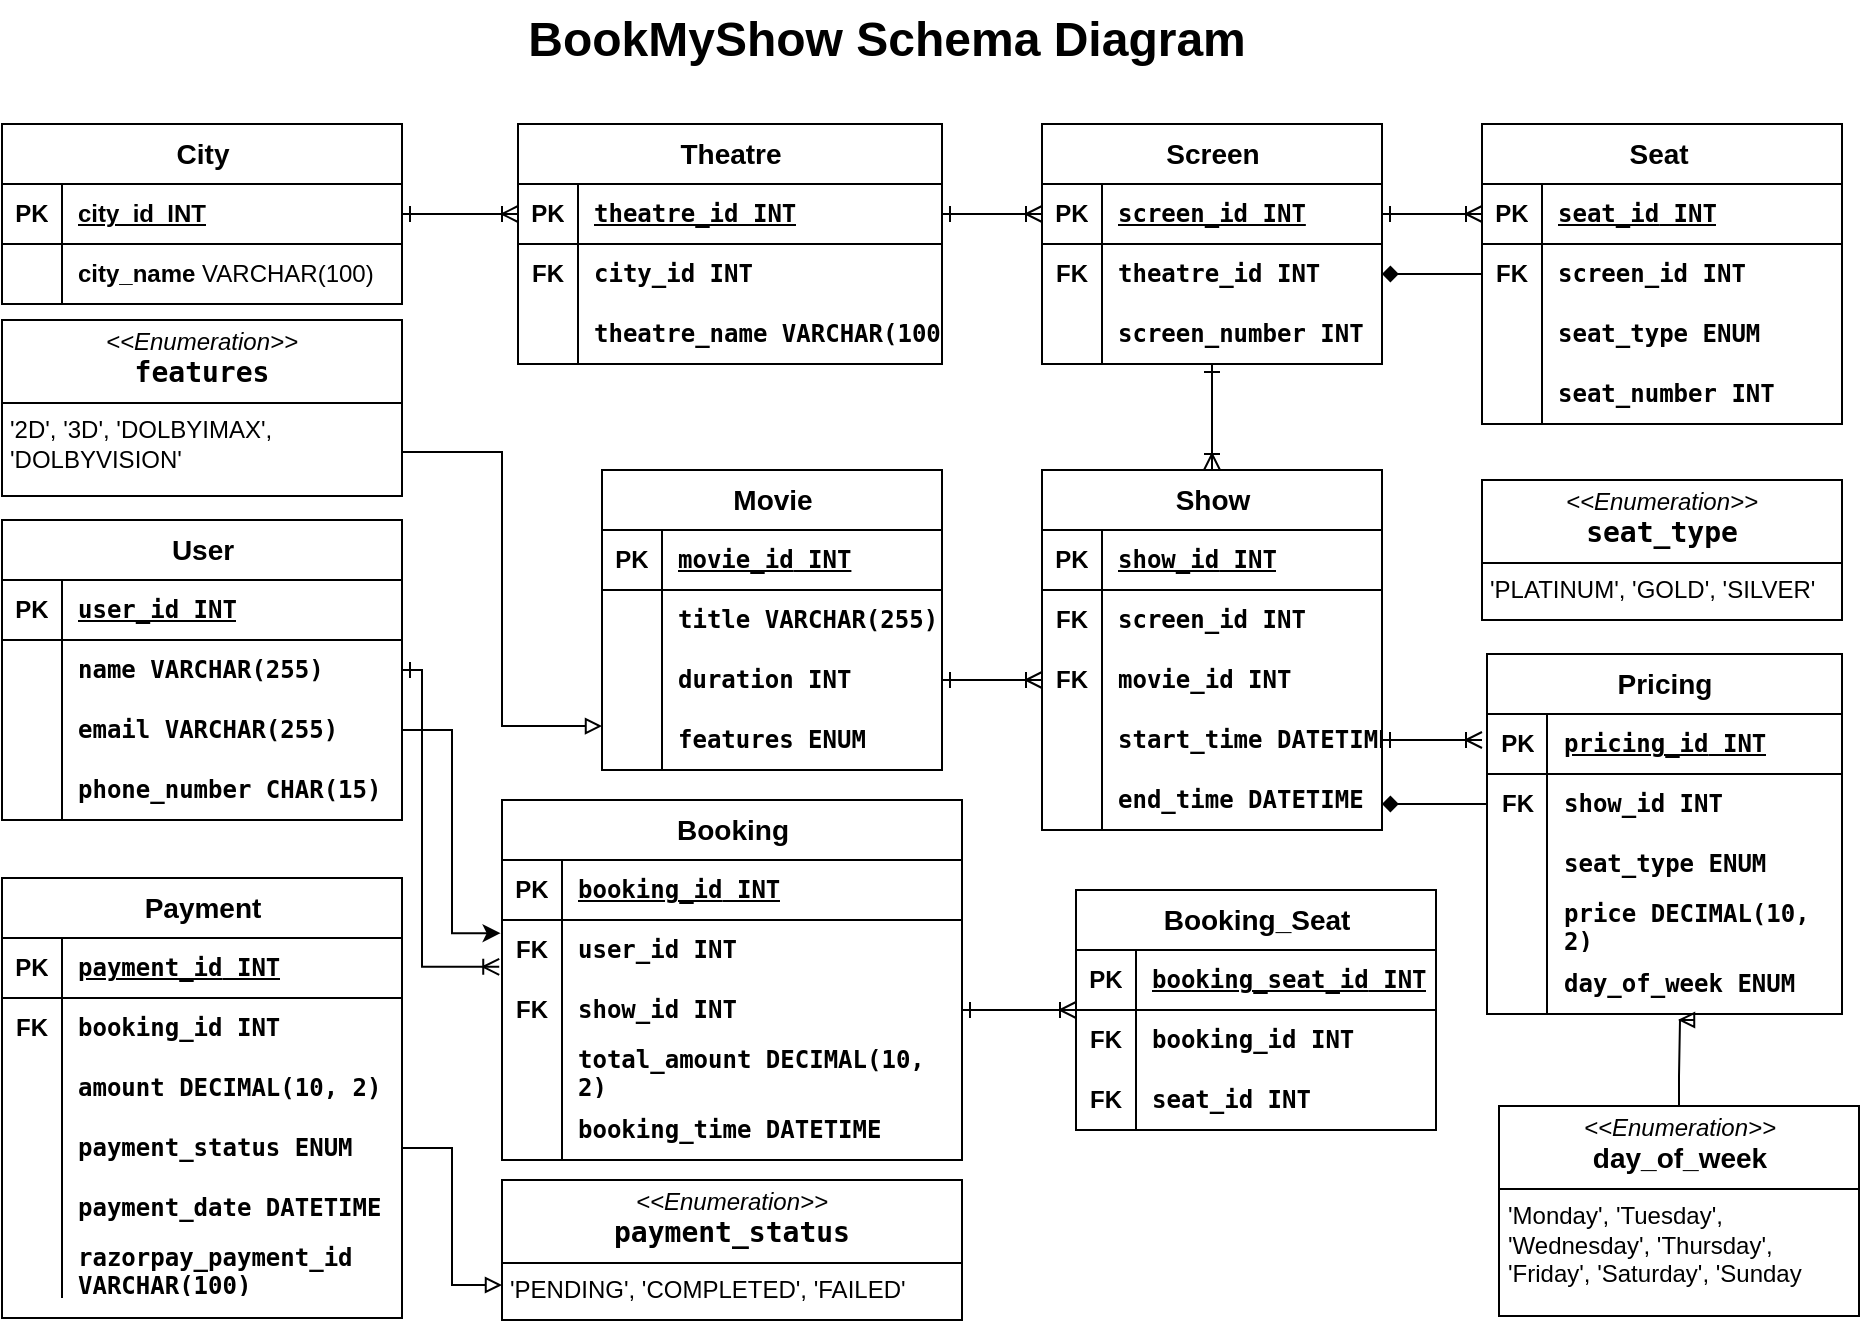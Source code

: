 <mxfile version="24.7.6">
  <diagram id="C5RBs43oDa-KdzZeNtuy" name="Page-1">
    <mxGraphModel dx="1877" dy="557" grid="1" gridSize="10" guides="1" tooltips="1" connect="1" arrows="1" fold="1" page="1" pageScale="1" pageWidth="827" pageHeight="1169" math="0" shadow="0">
      <root>
        <mxCell id="WIyWlLk6GJQsqaUBKTNV-0" />
        <mxCell id="WIyWlLk6GJQsqaUBKTNV-1" parent="WIyWlLk6GJQsqaUBKTNV-0" />
        <mxCell id="J8RJq0_Uol7vgu5N-S-F-66" value="&lt;p style=&quot;margin:0px;margin-top:4px;text-align:center;&quot;&gt;&lt;i&gt;&amp;lt;&amp;lt;Enumeration&amp;gt;&amp;gt;&lt;/i&gt;&lt;br&gt;&lt;code&gt;&lt;b&gt;&lt;font style=&quot;font-size: 14px;&quot;&gt;seat_type&lt;/font&gt;&lt;/b&gt;&lt;/code&gt;&lt;br&gt;&lt;/p&gt;&lt;hr size=&quot;1&quot; style=&quot;border-style:solid;&quot;&gt;&lt;p style=&quot;margin:0px;margin-left:4px;&quot;&gt;&#39;PLATINUM&#39;, &#39;GOLD&#39;, &#39;SILVER&#39;&lt;br&gt;&lt;/p&gt;" style="verticalAlign=top;align=left;overflow=fill;html=1;whiteSpace=wrap;" parent="WIyWlLk6GJQsqaUBKTNV-1" vertex="1">
          <mxGeometry x="580" y="260" width="180" height="70" as="geometry" />
        </mxCell>
        <mxCell id="J8RJq0_Uol7vgu5N-S-F-103" value="BookMyShow Schema Diagram" style="text;strokeColor=none;fillColor=none;html=1;fontSize=24;fontStyle=1;verticalAlign=middle;align=center;" parent="WIyWlLk6GJQsqaUBKTNV-1" vertex="1">
          <mxGeometry x="98" y="20" width="368" height="40" as="geometry" />
        </mxCell>
        <mxCell id="Q26WXqIlJ-ZOVpeD0AG6-0" value="&lt;span style=&quot;font-size: 14px;&quot;&gt;City&lt;/span&gt;" style="shape=table;startSize=30;container=1;collapsible=1;childLayout=tableLayout;fixedRows=1;rowLines=0;fontStyle=1;align=center;resizeLast=1;html=1;" vertex="1" parent="WIyWlLk6GJQsqaUBKTNV-1">
          <mxGeometry x="-160" y="82" width="200" height="90" as="geometry" />
        </mxCell>
        <mxCell id="Q26WXqIlJ-ZOVpeD0AG6-1" value="" style="shape=tableRow;horizontal=0;startSize=0;swimlaneHead=0;swimlaneBody=0;fillColor=none;collapsible=0;dropTarget=0;points=[[0,0.5],[1,0.5]];portConstraint=eastwest;top=0;left=0;right=0;bottom=1;" vertex="1" parent="Q26WXqIlJ-ZOVpeD0AG6-0">
          <mxGeometry y="30" width="200" height="30" as="geometry" />
        </mxCell>
        <mxCell id="Q26WXqIlJ-ZOVpeD0AG6-2" value="PK" style="shape=partialRectangle;connectable=0;fillColor=none;top=0;left=0;bottom=0;right=0;fontStyle=1;overflow=hidden;whiteSpace=wrap;html=1;" vertex="1" parent="Q26WXqIlJ-ZOVpeD0AG6-1">
          <mxGeometry width="30" height="30" as="geometry">
            <mxRectangle width="30" height="30" as="alternateBounds" />
          </mxGeometry>
        </mxCell>
        <mxCell id="Q26WXqIlJ-ZOVpeD0AG6-3" value="&lt;span style=&quot;text-wrap: nowrap;&quot;&gt;city_id&amp;nbsp; INT&lt;/span&gt;" style="shape=partialRectangle;connectable=0;fillColor=none;top=0;left=0;bottom=0;right=0;align=left;spacingLeft=6;fontStyle=5;overflow=hidden;whiteSpace=wrap;html=1;" vertex="1" parent="Q26WXqIlJ-ZOVpeD0AG6-1">
          <mxGeometry x="30" width="170" height="30" as="geometry">
            <mxRectangle width="170" height="30" as="alternateBounds" />
          </mxGeometry>
        </mxCell>
        <mxCell id="Q26WXqIlJ-ZOVpeD0AG6-4" value="" style="shape=tableRow;horizontal=0;startSize=0;swimlaneHead=0;swimlaneBody=0;fillColor=none;collapsible=0;dropTarget=0;points=[[0,0.5],[1,0.5]];portConstraint=eastwest;top=0;left=0;right=0;bottom=0;" vertex="1" parent="Q26WXqIlJ-ZOVpeD0AG6-0">
          <mxGeometry y="60" width="200" height="30" as="geometry" />
        </mxCell>
        <mxCell id="Q26WXqIlJ-ZOVpeD0AG6-5" value="" style="shape=partialRectangle;connectable=0;fillColor=none;top=0;left=0;bottom=0;right=0;editable=1;overflow=hidden;whiteSpace=wrap;html=1;" vertex="1" parent="Q26WXqIlJ-ZOVpeD0AG6-4">
          <mxGeometry width="30" height="30" as="geometry">
            <mxRectangle width="30" height="30" as="alternateBounds" />
          </mxGeometry>
        </mxCell>
        <mxCell id="Q26WXqIlJ-ZOVpeD0AG6-6" value="&lt;span style=&quot;font-weight: 700; text-wrap: nowrap;&quot;&gt;city_name&amp;nbsp;&lt;/span&gt;VARCHAR(100)" style="shape=partialRectangle;connectable=0;fillColor=none;top=0;left=0;bottom=0;right=0;align=left;spacingLeft=6;overflow=hidden;whiteSpace=wrap;html=1;" vertex="1" parent="Q26WXqIlJ-ZOVpeD0AG6-4">
          <mxGeometry x="30" width="170" height="30" as="geometry">
            <mxRectangle width="170" height="30" as="alternateBounds" />
          </mxGeometry>
        </mxCell>
        <mxCell id="Q26WXqIlJ-ZOVpeD0AG6-14" value="&lt;span style=&quot;font-size: 14px;&quot;&gt;Theatre&lt;/span&gt;" style="shape=table;startSize=30;container=1;collapsible=1;childLayout=tableLayout;fixedRows=1;rowLines=0;fontStyle=1;align=center;resizeLast=1;html=1;" vertex="1" parent="WIyWlLk6GJQsqaUBKTNV-1">
          <mxGeometry x="98" y="82" width="212" height="120" as="geometry" />
        </mxCell>
        <mxCell id="Q26WXqIlJ-ZOVpeD0AG6-15" value="" style="shape=tableRow;horizontal=0;startSize=0;swimlaneHead=0;swimlaneBody=0;fillColor=none;collapsible=0;dropTarget=0;points=[[0,0.5],[1,0.5]];portConstraint=eastwest;top=0;left=0;right=0;bottom=1;" vertex="1" parent="Q26WXqIlJ-ZOVpeD0AG6-14">
          <mxGeometry y="30" width="212" height="30" as="geometry" />
        </mxCell>
        <mxCell id="Q26WXqIlJ-ZOVpeD0AG6-16" value="PK" style="shape=partialRectangle;connectable=0;fillColor=none;top=0;left=0;bottom=0;right=0;fontStyle=1;overflow=hidden;whiteSpace=wrap;html=1;" vertex="1" parent="Q26WXqIlJ-ZOVpeD0AG6-15">
          <mxGeometry width="30" height="30" as="geometry">
            <mxRectangle width="30" height="30" as="alternateBounds" />
          </mxGeometry>
        </mxCell>
        <mxCell id="Q26WXqIlJ-ZOVpeD0AG6-17" value="&lt;code&gt;theatre_id INT&lt;/code&gt;" style="shape=partialRectangle;connectable=0;fillColor=none;top=0;left=0;bottom=0;right=0;align=left;spacingLeft=6;fontStyle=5;overflow=hidden;whiteSpace=wrap;html=1;" vertex="1" parent="Q26WXqIlJ-ZOVpeD0AG6-15">
          <mxGeometry x="30" width="182" height="30" as="geometry">
            <mxRectangle width="182" height="30" as="alternateBounds" />
          </mxGeometry>
        </mxCell>
        <mxCell id="Q26WXqIlJ-ZOVpeD0AG6-18" value="" style="shape=tableRow;horizontal=0;startSize=0;swimlaneHead=0;swimlaneBody=0;fillColor=none;collapsible=0;dropTarget=0;points=[[0,0.5],[1,0.5]];portConstraint=eastwest;top=0;left=0;right=0;bottom=0;fontStyle=1" vertex="1" parent="Q26WXqIlJ-ZOVpeD0AG6-14">
          <mxGeometry y="60" width="212" height="30" as="geometry" />
        </mxCell>
        <mxCell id="Q26WXqIlJ-ZOVpeD0AG6-19" value="FK" style="shape=partialRectangle;connectable=0;fillColor=none;top=0;left=0;bottom=0;right=0;editable=1;overflow=hidden;whiteSpace=wrap;html=1;fontStyle=1" vertex="1" parent="Q26WXqIlJ-ZOVpeD0AG6-18">
          <mxGeometry width="30" height="30" as="geometry">
            <mxRectangle width="30" height="30" as="alternateBounds" />
          </mxGeometry>
        </mxCell>
        <mxCell id="Q26WXqIlJ-ZOVpeD0AG6-20" value="&lt;code&gt;city_id INT&lt;/code&gt;" style="shape=partialRectangle;connectable=0;fillColor=none;top=0;left=0;bottom=0;right=0;align=left;spacingLeft=6;overflow=hidden;whiteSpace=wrap;html=1;fontStyle=1" vertex="1" parent="Q26WXqIlJ-ZOVpeD0AG6-18">
          <mxGeometry x="30" width="182" height="30" as="geometry">
            <mxRectangle width="182" height="30" as="alternateBounds" />
          </mxGeometry>
        </mxCell>
        <mxCell id="Q26WXqIlJ-ZOVpeD0AG6-21" value="" style="shape=tableRow;horizontal=0;startSize=0;swimlaneHead=0;swimlaneBody=0;fillColor=none;collapsible=0;dropTarget=0;points=[[0,0.5],[1,0.5]];portConstraint=eastwest;top=0;left=0;right=0;bottom=0;fontStyle=1" vertex="1" parent="Q26WXqIlJ-ZOVpeD0AG6-14">
          <mxGeometry y="90" width="212" height="30" as="geometry" />
        </mxCell>
        <mxCell id="Q26WXqIlJ-ZOVpeD0AG6-22" value="" style="shape=partialRectangle;connectable=0;fillColor=none;top=0;left=0;bottom=0;right=0;editable=1;overflow=hidden;whiteSpace=wrap;html=1;fontStyle=1" vertex="1" parent="Q26WXqIlJ-ZOVpeD0AG6-21">
          <mxGeometry width="30" height="30" as="geometry">
            <mxRectangle width="30" height="30" as="alternateBounds" />
          </mxGeometry>
        </mxCell>
        <mxCell id="Q26WXqIlJ-ZOVpeD0AG6-23" value="&lt;code&gt;theatre_name&amp;nbsp;VARCHAR(100)&lt;/code&gt;" style="shape=partialRectangle;connectable=0;fillColor=none;top=0;left=0;bottom=0;right=0;align=left;spacingLeft=6;overflow=hidden;whiteSpace=wrap;html=1;fontStyle=1" vertex="1" parent="Q26WXqIlJ-ZOVpeD0AG6-21">
          <mxGeometry x="30" width="182" height="30" as="geometry">
            <mxRectangle width="182" height="30" as="alternateBounds" />
          </mxGeometry>
        </mxCell>
        <mxCell id="Q26WXqIlJ-ZOVpeD0AG6-165" style="edgeStyle=orthogonalEdgeStyle;rounded=0;orthogonalLoop=1;jettySize=auto;html=1;entryX=0.5;entryY=0;entryDx=0;entryDy=0;endArrow=ERoneToMany;endFill=0;startArrow=ERone;startFill=0;" edge="1" parent="WIyWlLk6GJQsqaUBKTNV-1" source="Q26WXqIlJ-ZOVpeD0AG6-24" target="Q26WXqIlJ-ZOVpeD0AG6-61">
          <mxGeometry relative="1" as="geometry" />
        </mxCell>
        <mxCell id="Q26WXqIlJ-ZOVpeD0AG6-24" value="&lt;span style=&quot;font-size: 14px;&quot;&gt;Screen&lt;/span&gt;" style="shape=table;startSize=30;container=1;collapsible=1;childLayout=tableLayout;fixedRows=1;rowLines=0;fontStyle=1;align=center;resizeLast=1;html=1;" vertex="1" parent="WIyWlLk6GJQsqaUBKTNV-1">
          <mxGeometry x="360" y="82" width="170" height="120" as="geometry" />
        </mxCell>
        <mxCell id="Q26WXqIlJ-ZOVpeD0AG6-25" value="" style="shape=tableRow;horizontal=0;startSize=0;swimlaneHead=0;swimlaneBody=0;fillColor=none;collapsible=0;dropTarget=0;points=[[0,0.5],[1,0.5]];portConstraint=eastwest;top=0;left=0;right=0;bottom=1;" vertex="1" parent="Q26WXqIlJ-ZOVpeD0AG6-24">
          <mxGeometry y="30" width="170" height="30" as="geometry" />
        </mxCell>
        <mxCell id="Q26WXqIlJ-ZOVpeD0AG6-26" value="PK" style="shape=partialRectangle;connectable=0;fillColor=none;top=0;left=0;bottom=0;right=0;fontStyle=1;overflow=hidden;whiteSpace=wrap;html=1;" vertex="1" parent="Q26WXqIlJ-ZOVpeD0AG6-25">
          <mxGeometry width="30" height="30" as="geometry">
            <mxRectangle width="30" height="30" as="alternateBounds" />
          </mxGeometry>
        </mxCell>
        <mxCell id="Q26WXqIlJ-ZOVpeD0AG6-27" value="&lt;code&gt;screen_id INT&lt;/code&gt;" style="shape=partialRectangle;connectable=0;fillColor=none;top=0;left=0;bottom=0;right=0;align=left;spacingLeft=6;fontStyle=5;overflow=hidden;whiteSpace=wrap;html=1;" vertex="1" parent="Q26WXqIlJ-ZOVpeD0AG6-25">
          <mxGeometry x="30" width="140" height="30" as="geometry">
            <mxRectangle width="140" height="30" as="alternateBounds" />
          </mxGeometry>
        </mxCell>
        <mxCell id="Q26WXqIlJ-ZOVpeD0AG6-28" value="" style="shape=tableRow;horizontal=0;startSize=0;swimlaneHead=0;swimlaneBody=0;fillColor=none;collapsible=0;dropTarget=0;points=[[0,0.5],[1,0.5]];portConstraint=eastwest;top=0;left=0;right=0;bottom=0;fontStyle=1" vertex="1" parent="Q26WXqIlJ-ZOVpeD0AG6-24">
          <mxGeometry y="60" width="170" height="30" as="geometry" />
        </mxCell>
        <mxCell id="Q26WXqIlJ-ZOVpeD0AG6-29" value="FK" style="shape=partialRectangle;connectable=0;fillColor=none;top=0;left=0;bottom=0;right=0;editable=1;overflow=hidden;whiteSpace=wrap;html=1;fontStyle=1" vertex="1" parent="Q26WXqIlJ-ZOVpeD0AG6-28">
          <mxGeometry width="30" height="30" as="geometry">
            <mxRectangle width="30" height="30" as="alternateBounds" />
          </mxGeometry>
        </mxCell>
        <mxCell id="Q26WXqIlJ-ZOVpeD0AG6-30" value="&lt;code&gt;&lt;code&gt;theatre_id&lt;/code&gt;&amp;nbsp;INT&lt;/code&gt;" style="shape=partialRectangle;connectable=0;fillColor=none;top=0;left=0;bottom=0;right=0;align=left;spacingLeft=6;overflow=hidden;whiteSpace=wrap;html=1;fontStyle=1" vertex="1" parent="Q26WXqIlJ-ZOVpeD0AG6-28">
          <mxGeometry x="30" width="140" height="30" as="geometry">
            <mxRectangle width="140" height="30" as="alternateBounds" />
          </mxGeometry>
        </mxCell>
        <mxCell id="Q26WXqIlJ-ZOVpeD0AG6-31" value="" style="shape=tableRow;horizontal=0;startSize=0;swimlaneHead=0;swimlaneBody=0;fillColor=none;collapsible=0;dropTarget=0;points=[[0,0.5],[1,0.5]];portConstraint=eastwest;top=0;left=0;right=0;bottom=0;fontStyle=1" vertex="1" parent="Q26WXqIlJ-ZOVpeD0AG6-24">
          <mxGeometry y="90" width="170" height="30" as="geometry" />
        </mxCell>
        <mxCell id="Q26WXqIlJ-ZOVpeD0AG6-32" value="" style="shape=partialRectangle;connectable=0;fillColor=none;top=0;left=0;bottom=0;right=0;editable=1;overflow=hidden;whiteSpace=wrap;html=1;fontStyle=1" vertex="1" parent="Q26WXqIlJ-ZOVpeD0AG6-31">
          <mxGeometry width="30" height="30" as="geometry">
            <mxRectangle width="30" height="30" as="alternateBounds" />
          </mxGeometry>
        </mxCell>
        <mxCell id="Q26WXqIlJ-ZOVpeD0AG6-33" value="&lt;code&gt;screen_number&amp;nbsp;INT&lt;/code&gt;" style="shape=partialRectangle;connectable=0;fillColor=none;top=0;left=0;bottom=0;right=0;align=left;spacingLeft=6;overflow=hidden;whiteSpace=wrap;html=1;fontStyle=1" vertex="1" parent="Q26WXqIlJ-ZOVpeD0AG6-31">
          <mxGeometry x="30" width="140" height="30" as="geometry">
            <mxRectangle width="140" height="30" as="alternateBounds" />
          </mxGeometry>
        </mxCell>
        <mxCell id="Q26WXqIlJ-ZOVpeD0AG6-34" value="&lt;font style=&quot;font-size: 14px;&quot;&gt;Seat&amp;nbsp;&lt;/font&gt;" style="shape=table;startSize=30;container=1;collapsible=1;childLayout=tableLayout;fixedRows=1;rowLines=0;fontStyle=1;align=center;resizeLast=1;html=1;" vertex="1" parent="WIyWlLk6GJQsqaUBKTNV-1">
          <mxGeometry x="580" y="82" width="180" height="150" as="geometry" />
        </mxCell>
        <mxCell id="Q26WXqIlJ-ZOVpeD0AG6-35" value="" style="shape=tableRow;horizontal=0;startSize=0;swimlaneHead=0;swimlaneBody=0;fillColor=none;collapsible=0;dropTarget=0;points=[[0,0.5],[1,0.5]];portConstraint=eastwest;top=0;left=0;right=0;bottom=1;" vertex="1" parent="Q26WXqIlJ-ZOVpeD0AG6-34">
          <mxGeometry y="30" width="180" height="30" as="geometry" />
        </mxCell>
        <mxCell id="Q26WXqIlJ-ZOVpeD0AG6-36" value="PK" style="shape=partialRectangle;connectable=0;fillColor=none;top=0;left=0;bottom=0;right=0;fontStyle=1;overflow=hidden;whiteSpace=wrap;html=1;" vertex="1" parent="Q26WXqIlJ-ZOVpeD0AG6-35">
          <mxGeometry width="30" height="30" as="geometry">
            <mxRectangle width="30" height="30" as="alternateBounds" />
          </mxGeometry>
        </mxCell>
        <mxCell id="Q26WXqIlJ-ZOVpeD0AG6-37" value="&lt;code&gt;&lt;code&gt;seat_id&lt;/code&gt;&amp;nbsp;INT&lt;/code&gt;" style="shape=partialRectangle;connectable=0;fillColor=none;top=0;left=0;bottom=0;right=0;align=left;spacingLeft=6;fontStyle=5;overflow=hidden;whiteSpace=wrap;html=1;" vertex="1" parent="Q26WXqIlJ-ZOVpeD0AG6-35">
          <mxGeometry x="30" width="150" height="30" as="geometry">
            <mxRectangle width="150" height="30" as="alternateBounds" />
          </mxGeometry>
        </mxCell>
        <mxCell id="Q26WXqIlJ-ZOVpeD0AG6-38" value="" style="shape=tableRow;horizontal=0;startSize=0;swimlaneHead=0;swimlaneBody=0;fillColor=none;collapsible=0;dropTarget=0;points=[[0,0.5],[1,0.5]];portConstraint=eastwest;top=0;left=0;right=0;bottom=0;fontStyle=1" vertex="1" parent="Q26WXqIlJ-ZOVpeD0AG6-34">
          <mxGeometry y="60" width="180" height="30" as="geometry" />
        </mxCell>
        <mxCell id="Q26WXqIlJ-ZOVpeD0AG6-39" value="FK" style="shape=partialRectangle;connectable=0;fillColor=none;top=0;left=0;bottom=0;right=0;editable=1;overflow=hidden;whiteSpace=wrap;html=1;fontStyle=1" vertex="1" parent="Q26WXqIlJ-ZOVpeD0AG6-38">
          <mxGeometry width="30" height="30" as="geometry">
            <mxRectangle width="30" height="30" as="alternateBounds" />
          </mxGeometry>
        </mxCell>
        <mxCell id="Q26WXqIlJ-ZOVpeD0AG6-40" value="&lt;code&gt;&lt;code&gt;screen_id&lt;/code&gt;&amp;nbsp;INT&lt;/code&gt;" style="shape=partialRectangle;connectable=0;fillColor=none;top=0;left=0;bottom=0;right=0;align=left;spacingLeft=6;overflow=hidden;whiteSpace=wrap;html=1;fontStyle=1" vertex="1" parent="Q26WXqIlJ-ZOVpeD0AG6-38">
          <mxGeometry x="30" width="150" height="30" as="geometry">
            <mxRectangle width="150" height="30" as="alternateBounds" />
          </mxGeometry>
        </mxCell>
        <mxCell id="Q26WXqIlJ-ZOVpeD0AG6-41" value="" style="shape=tableRow;horizontal=0;startSize=0;swimlaneHead=0;swimlaneBody=0;fillColor=none;collapsible=0;dropTarget=0;points=[[0,0.5],[1,0.5]];portConstraint=eastwest;top=0;left=0;right=0;bottom=0;fontStyle=1" vertex="1" parent="Q26WXqIlJ-ZOVpeD0AG6-34">
          <mxGeometry y="90" width="180" height="30" as="geometry" />
        </mxCell>
        <mxCell id="Q26WXqIlJ-ZOVpeD0AG6-42" value="" style="shape=partialRectangle;connectable=0;fillColor=none;top=0;left=0;bottom=0;right=0;editable=1;overflow=hidden;whiteSpace=wrap;html=1;fontStyle=1" vertex="1" parent="Q26WXqIlJ-ZOVpeD0AG6-41">
          <mxGeometry width="30" height="30" as="geometry">
            <mxRectangle width="30" height="30" as="alternateBounds" />
          </mxGeometry>
        </mxCell>
        <mxCell id="Q26WXqIlJ-ZOVpeD0AG6-43" value="&lt;code&gt;&lt;code&gt;seat_type&lt;/code&gt;&amp;nbsp;ENUM&lt;/code&gt;" style="shape=partialRectangle;connectable=0;fillColor=none;top=0;left=0;bottom=0;right=0;align=left;spacingLeft=6;overflow=hidden;whiteSpace=wrap;html=1;fontStyle=1" vertex="1" parent="Q26WXqIlJ-ZOVpeD0AG6-41">
          <mxGeometry x="30" width="150" height="30" as="geometry">
            <mxRectangle width="150" height="30" as="alternateBounds" />
          </mxGeometry>
        </mxCell>
        <mxCell id="Q26WXqIlJ-ZOVpeD0AG6-44" value="" style="shape=tableRow;horizontal=0;startSize=0;swimlaneHead=0;swimlaneBody=0;fillColor=none;collapsible=0;dropTarget=0;points=[[0,0.5],[1,0.5]];portConstraint=eastwest;top=0;left=0;right=0;bottom=0;fontStyle=1" vertex="1" parent="Q26WXqIlJ-ZOVpeD0AG6-34">
          <mxGeometry y="120" width="180" height="30" as="geometry" />
        </mxCell>
        <mxCell id="Q26WXqIlJ-ZOVpeD0AG6-45" value="" style="shape=partialRectangle;connectable=0;fillColor=none;top=0;left=0;bottom=0;right=0;editable=1;overflow=hidden;whiteSpace=wrap;html=1;fontStyle=1" vertex="1" parent="Q26WXqIlJ-ZOVpeD0AG6-44">
          <mxGeometry width="30" height="30" as="geometry">
            <mxRectangle width="30" height="30" as="alternateBounds" />
          </mxGeometry>
        </mxCell>
        <mxCell id="Q26WXqIlJ-ZOVpeD0AG6-46" value="&lt;code&gt;seat_number INT&lt;/code&gt;" style="shape=partialRectangle;connectable=0;fillColor=none;top=0;left=0;bottom=0;right=0;align=left;spacingLeft=6;overflow=hidden;whiteSpace=wrap;html=1;fontStyle=1" vertex="1" parent="Q26WXqIlJ-ZOVpeD0AG6-44">
          <mxGeometry x="30" width="150" height="30" as="geometry">
            <mxRectangle width="150" height="30" as="alternateBounds" />
          </mxGeometry>
        </mxCell>
        <mxCell id="Q26WXqIlJ-ZOVpeD0AG6-47" value="&lt;span style=&quot;font-size: 14px;&quot;&gt;Movie&lt;/span&gt;" style="shape=table;startSize=30;container=1;collapsible=1;childLayout=tableLayout;fixedRows=1;rowLines=0;fontStyle=1;align=center;resizeLast=1;html=1;" vertex="1" parent="WIyWlLk6GJQsqaUBKTNV-1">
          <mxGeometry x="140" y="255" width="170" height="150" as="geometry" />
        </mxCell>
        <mxCell id="Q26WXqIlJ-ZOVpeD0AG6-48" value="" style="shape=tableRow;horizontal=0;startSize=0;swimlaneHead=0;swimlaneBody=0;fillColor=none;collapsible=0;dropTarget=0;points=[[0,0.5],[1,0.5]];portConstraint=eastwest;top=0;left=0;right=0;bottom=1;" vertex="1" parent="Q26WXqIlJ-ZOVpeD0AG6-47">
          <mxGeometry y="30" width="170" height="30" as="geometry" />
        </mxCell>
        <mxCell id="Q26WXqIlJ-ZOVpeD0AG6-49" value="PK" style="shape=partialRectangle;connectable=0;fillColor=none;top=0;left=0;bottom=0;right=0;fontStyle=1;overflow=hidden;whiteSpace=wrap;html=1;" vertex="1" parent="Q26WXqIlJ-ZOVpeD0AG6-48">
          <mxGeometry width="30" height="30" as="geometry">
            <mxRectangle width="30" height="30" as="alternateBounds" />
          </mxGeometry>
        </mxCell>
        <mxCell id="Q26WXqIlJ-ZOVpeD0AG6-50" value="&lt;code&gt;&lt;code&gt;movie_id&lt;/code&gt;&amp;nbsp;INT&lt;/code&gt;" style="shape=partialRectangle;connectable=0;fillColor=none;top=0;left=0;bottom=0;right=0;align=left;spacingLeft=6;fontStyle=5;overflow=hidden;whiteSpace=wrap;html=1;" vertex="1" parent="Q26WXqIlJ-ZOVpeD0AG6-48">
          <mxGeometry x="30" width="140" height="30" as="geometry">
            <mxRectangle width="140" height="30" as="alternateBounds" />
          </mxGeometry>
        </mxCell>
        <mxCell id="Q26WXqIlJ-ZOVpeD0AG6-51" value="" style="shape=tableRow;horizontal=0;startSize=0;swimlaneHead=0;swimlaneBody=0;fillColor=none;collapsible=0;dropTarget=0;points=[[0,0.5],[1,0.5]];portConstraint=eastwest;top=0;left=0;right=0;bottom=0;fontStyle=1" vertex="1" parent="Q26WXqIlJ-ZOVpeD0AG6-47">
          <mxGeometry y="60" width="170" height="30" as="geometry" />
        </mxCell>
        <mxCell id="Q26WXqIlJ-ZOVpeD0AG6-52" value="" style="shape=partialRectangle;connectable=0;fillColor=none;top=0;left=0;bottom=0;right=0;editable=1;overflow=hidden;whiteSpace=wrap;html=1;fontStyle=1" vertex="1" parent="Q26WXqIlJ-ZOVpeD0AG6-51">
          <mxGeometry width="30" height="30" as="geometry">
            <mxRectangle width="30" height="30" as="alternateBounds" />
          </mxGeometry>
        </mxCell>
        <mxCell id="Q26WXqIlJ-ZOVpeD0AG6-53" value="&lt;code&gt;title&amp;nbsp;VARCHAR(255)&lt;/code&gt;" style="shape=partialRectangle;connectable=0;fillColor=none;top=0;left=0;bottom=0;right=0;align=left;spacingLeft=6;overflow=hidden;whiteSpace=wrap;html=1;fontStyle=1" vertex="1" parent="Q26WXqIlJ-ZOVpeD0AG6-51">
          <mxGeometry x="30" width="140" height="30" as="geometry">
            <mxRectangle width="140" height="30" as="alternateBounds" />
          </mxGeometry>
        </mxCell>
        <mxCell id="Q26WXqIlJ-ZOVpeD0AG6-54" value="" style="shape=tableRow;horizontal=0;startSize=0;swimlaneHead=0;swimlaneBody=0;fillColor=none;collapsible=0;dropTarget=0;points=[[0,0.5],[1,0.5]];portConstraint=eastwest;top=0;left=0;right=0;bottom=0;fontStyle=1" vertex="1" parent="Q26WXqIlJ-ZOVpeD0AG6-47">
          <mxGeometry y="90" width="170" height="30" as="geometry" />
        </mxCell>
        <mxCell id="Q26WXqIlJ-ZOVpeD0AG6-55" value="" style="shape=partialRectangle;connectable=0;fillColor=none;top=0;left=0;bottom=0;right=0;editable=1;overflow=hidden;whiteSpace=wrap;html=1;fontStyle=1" vertex="1" parent="Q26WXqIlJ-ZOVpeD0AG6-54">
          <mxGeometry width="30" height="30" as="geometry">
            <mxRectangle width="30" height="30" as="alternateBounds" />
          </mxGeometry>
        </mxCell>
        <mxCell id="Q26WXqIlJ-ZOVpeD0AG6-56" value="&lt;code&gt;duration INT&lt;/code&gt;" style="shape=partialRectangle;connectable=0;fillColor=none;top=0;left=0;bottom=0;right=0;align=left;spacingLeft=6;overflow=hidden;whiteSpace=wrap;html=1;fontStyle=1" vertex="1" parent="Q26WXqIlJ-ZOVpeD0AG6-54">
          <mxGeometry x="30" width="140" height="30" as="geometry">
            <mxRectangle width="140" height="30" as="alternateBounds" />
          </mxGeometry>
        </mxCell>
        <mxCell id="Q26WXqIlJ-ZOVpeD0AG6-57" value="" style="shape=tableRow;horizontal=0;startSize=0;swimlaneHead=0;swimlaneBody=0;fillColor=none;collapsible=0;dropTarget=0;points=[[0,0.5],[1,0.5]];portConstraint=eastwest;top=0;left=0;right=0;bottom=0;fontStyle=1" vertex="1" parent="Q26WXqIlJ-ZOVpeD0AG6-47">
          <mxGeometry y="120" width="170" height="30" as="geometry" />
        </mxCell>
        <mxCell id="Q26WXqIlJ-ZOVpeD0AG6-58" value="" style="shape=partialRectangle;connectable=0;fillColor=none;top=0;left=0;bottom=0;right=0;editable=1;overflow=hidden;whiteSpace=wrap;html=1;fontStyle=1" vertex="1" parent="Q26WXqIlJ-ZOVpeD0AG6-57">
          <mxGeometry width="30" height="30" as="geometry">
            <mxRectangle width="30" height="30" as="alternateBounds" />
          </mxGeometry>
        </mxCell>
        <mxCell id="Q26WXqIlJ-ZOVpeD0AG6-59" value="&lt;code&gt;&lt;code&gt;features&lt;/code&gt;&amp;nbsp;ENUM&lt;/code&gt;" style="shape=partialRectangle;connectable=0;fillColor=none;top=0;left=0;bottom=0;right=0;align=left;spacingLeft=6;overflow=hidden;whiteSpace=wrap;html=1;fontStyle=1" vertex="1" parent="Q26WXqIlJ-ZOVpeD0AG6-57">
          <mxGeometry x="30" width="140" height="30" as="geometry">
            <mxRectangle width="140" height="30" as="alternateBounds" />
          </mxGeometry>
        </mxCell>
        <mxCell id="Q26WXqIlJ-ZOVpeD0AG6-60" value="&lt;p style=&quot;margin:0px;margin-top:4px;text-align:center;&quot;&gt;&lt;i&gt;&amp;lt;&amp;lt;Enumeration&amp;gt;&amp;gt;&lt;/i&gt;&lt;br&gt;&lt;code&gt;&lt;font style=&quot;font-size: 14px;&quot;&gt;&lt;b&gt;features&lt;/b&gt;&lt;/font&gt;&lt;/code&gt;&lt;br&gt;&lt;/p&gt;&lt;hr size=&quot;1&quot; style=&quot;border-style:solid;&quot;&gt;&lt;p style=&quot;margin:0px;margin-left:4px;&quot;&gt;&#39;2D&#39;, &#39;3D&#39;, &#39;DOLBYIMAX&#39;, &#39;DOLBYVISION&#39;&lt;br&gt;&lt;/p&gt;" style="verticalAlign=top;align=left;overflow=fill;html=1;whiteSpace=wrap;" vertex="1" parent="WIyWlLk6GJQsqaUBKTNV-1">
          <mxGeometry x="-160" y="180" width="200" height="88" as="geometry" />
        </mxCell>
        <mxCell id="Q26WXqIlJ-ZOVpeD0AG6-61" value="&lt;span style=&quot;font-size: 14px;&quot;&gt;Show&lt;/span&gt;" style="shape=table;startSize=30;container=1;collapsible=1;childLayout=tableLayout;fixedRows=1;rowLines=0;fontStyle=1;align=center;resizeLast=1;html=1;" vertex="1" parent="WIyWlLk6GJQsqaUBKTNV-1">
          <mxGeometry x="360" y="255" width="170" height="180" as="geometry" />
        </mxCell>
        <mxCell id="Q26WXqIlJ-ZOVpeD0AG6-62" value="" style="shape=tableRow;horizontal=0;startSize=0;swimlaneHead=0;swimlaneBody=0;fillColor=none;collapsible=0;dropTarget=0;points=[[0,0.5],[1,0.5]];portConstraint=eastwest;top=0;left=0;right=0;bottom=1;" vertex="1" parent="Q26WXqIlJ-ZOVpeD0AG6-61">
          <mxGeometry y="30" width="170" height="30" as="geometry" />
        </mxCell>
        <mxCell id="Q26WXqIlJ-ZOVpeD0AG6-63" value="PK" style="shape=partialRectangle;connectable=0;fillColor=none;top=0;left=0;bottom=0;right=0;fontStyle=1;overflow=hidden;whiteSpace=wrap;html=1;" vertex="1" parent="Q26WXqIlJ-ZOVpeD0AG6-62">
          <mxGeometry width="30" height="30" as="geometry">
            <mxRectangle width="30" height="30" as="alternateBounds" />
          </mxGeometry>
        </mxCell>
        <mxCell id="Q26WXqIlJ-ZOVpeD0AG6-64" value="&lt;code&gt;&lt;code&gt;show_id&lt;/code&gt;&amp;nbsp;INT&lt;/code&gt;" style="shape=partialRectangle;connectable=0;fillColor=none;top=0;left=0;bottom=0;right=0;align=left;spacingLeft=6;fontStyle=5;overflow=hidden;whiteSpace=wrap;html=1;" vertex="1" parent="Q26WXqIlJ-ZOVpeD0AG6-62">
          <mxGeometry x="30" width="140" height="30" as="geometry">
            <mxRectangle width="140" height="30" as="alternateBounds" />
          </mxGeometry>
        </mxCell>
        <mxCell id="Q26WXqIlJ-ZOVpeD0AG6-65" value="" style="shape=tableRow;horizontal=0;startSize=0;swimlaneHead=0;swimlaneBody=0;fillColor=none;collapsible=0;dropTarget=0;points=[[0,0.5],[1,0.5]];portConstraint=eastwest;top=0;left=0;right=0;bottom=0;fontStyle=1" vertex="1" parent="Q26WXqIlJ-ZOVpeD0AG6-61">
          <mxGeometry y="60" width="170" height="30" as="geometry" />
        </mxCell>
        <mxCell id="Q26WXqIlJ-ZOVpeD0AG6-66" value="FK" style="shape=partialRectangle;connectable=0;fillColor=none;top=0;left=0;bottom=0;right=0;editable=1;overflow=hidden;whiteSpace=wrap;html=1;fontStyle=1" vertex="1" parent="Q26WXqIlJ-ZOVpeD0AG6-65">
          <mxGeometry width="30" height="30" as="geometry">
            <mxRectangle width="30" height="30" as="alternateBounds" />
          </mxGeometry>
        </mxCell>
        <mxCell id="Q26WXqIlJ-ZOVpeD0AG6-67" value="&lt;code&gt;&lt;code&gt;screen_id&lt;/code&gt;&amp;nbsp;INT&lt;/code&gt;" style="shape=partialRectangle;connectable=0;fillColor=none;top=0;left=0;bottom=0;right=0;align=left;spacingLeft=6;overflow=hidden;whiteSpace=wrap;html=1;fontStyle=1" vertex="1" parent="Q26WXqIlJ-ZOVpeD0AG6-65">
          <mxGeometry x="30" width="140" height="30" as="geometry">
            <mxRectangle width="140" height="30" as="alternateBounds" />
          </mxGeometry>
        </mxCell>
        <mxCell id="Q26WXqIlJ-ZOVpeD0AG6-68" value="" style="shape=tableRow;horizontal=0;startSize=0;swimlaneHead=0;swimlaneBody=0;fillColor=none;collapsible=0;dropTarget=0;points=[[0,0.5],[1,0.5]];portConstraint=eastwest;top=0;left=0;right=0;bottom=0;fontStyle=1" vertex="1" parent="Q26WXqIlJ-ZOVpeD0AG6-61">
          <mxGeometry y="90" width="170" height="30" as="geometry" />
        </mxCell>
        <mxCell id="Q26WXqIlJ-ZOVpeD0AG6-69" value="FK" style="shape=partialRectangle;connectable=0;fillColor=none;top=0;left=0;bottom=0;right=0;editable=1;overflow=hidden;whiteSpace=wrap;html=1;fontStyle=1" vertex="1" parent="Q26WXqIlJ-ZOVpeD0AG6-68">
          <mxGeometry width="30" height="30" as="geometry">
            <mxRectangle width="30" height="30" as="alternateBounds" />
          </mxGeometry>
        </mxCell>
        <mxCell id="Q26WXqIlJ-ZOVpeD0AG6-70" value="&lt;code&gt;&lt;code&gt;movie_id&lt;/code&gt;&amp;nbsp;INT&lt;/code&gt;" style="shape=partialRectangle;connectable=0;fillColor=none;top=0;left=0;bottom=0;right=0;align=left;spacingLeft=6;overflow=hidden;whiteSpace=wrap;html=1;fontStyle=1" vertex="1" parent="Q26WXqIlJ-ZOVpeD0AG6-68">
          <mxGeometry x="30" width="140" height="30" as="geometry">
            <mxRectangle width="140" height="30" as="alternateBounds" />
          </mxGeometry>
        </mxCell>
        <mxCell id="Q26WXqIlJ-ZOVpeD0AG6-71" value="" style="shape=tableRow;horizontal=0;startSize=0;swimlaneHead=0;swimlaneBody=0;fillColor=none;collapsible=0;dropTarget=0;points=[[0,0.5],[1,0.5]];portConstraint=eastwest;top=0;left=0;right=0;bottom=0;fontStyle=1" vertex="1" parent="Q26WXqIlJ-ZOVpeD0AG6-61">
          <mxGeometry y="120" width="170" height="30" as="geometry" />
        </mxCell>
        <mxCell id="Q26WXqIlJ-ZOVpeD0AG6-72" value="" style="shape=partialRectangle;connectable=0;fillColor=none;top=0;left=0;bottom=0;right=0;editable=1;overflow=hidden;whiteSpace=wrap;html=1;fontStyle=1" vertex="1" parent="Q26WXqIlJ-ZOVpeD0AG6-71">
          <mxGeometry width="30" height="30" as="geometry">
            <mxRectangle width="30" height="30" as="alternateBounds" />
          </mxGeometry>
        </mxCell>
        <mxCell id="Q26WXqIlJ-ZOVpeD0AG6-73" value="&lt;code&gt;start_time&amp;nbsp;DATETIME&lt;/code&gt;" style="shape=partialRectangle;connectable=0;fillColor=none;top=0;left=0;bottom=0;right=0;align=left;spacingLeft=6;overflow=hidden;whiteSpace=wrap;html=1;fontStyle=1" vertex="1" parent="Q26WXqIlJ-ZOVpeD0AG6-71">
          <mxGeometry x="30" width="140" height="30" as="geometry">
            <mxRectangle width="140" height="30" as="alternateBounds" />
          </mxGeometry>
        </mxCell>
        <mxCell id="Q26WXqIlJ-ZOVpeD0AG6-74" value="" style="shape=tableRow;horizontal=0;startSize=0;swimlaneHead=0;swimlaneBody=0;fillColor=none;collapsible=0;dropTarget=0;points=[[0,0.5],[1,0.5]];portConstraint=eastwest;top=0;left=0;right=0;bottom=0;fontStyle=1" vertex="1" parent="Q26WXqIlJ-ZOVpeD0AG6-61">
          <mxGeometry y="150" width="170" height="30" as="geometry" />
        </mxCell>
        <mxCell id="Q26WXqIlJ-ZOVpeD0AG6-75" value="" style="shape=partialRectangle;connectable=0;fillColor=none;top=0;left=0;bottom=0;right=0;editable=1;overflow=hidden;whiteSpace=wrap;html=1;fontStyle=1" vertex="1" parent="Q26WXqIlJ-ZOVpeD0AG6-74">
          <mxGeometry width="30" height="30" as="geometry">
            <mxRectangle width="30" height="30" as="alternateBounds" />
          </mxGeometry>
        </mxCell>
        <mxCell id="Q26WXqIlJ-ZOVpeD0AG6-76" value="&lt;code&gt;&lt;code&gt;end_time&lt;/code&gt;&amp;nbsp;DATETIME&lt;/code&gt;" style="shape=partialRectangle;connectable=0;fillColor=none;top=0;left=0;bottom=0;right=0;align=left;spacingLeft=6;overflow=hidden;whiteSpace=wrap;html=1;fontStyle=1" vertex="1" parent="Q26WXqIlJ-ZOVpeD0AG6-74">
          <mxGeometry x="30" width="140" height="30" as="geometry">
            <mxRectangle width="140" height="30" as="alternateBounds" />
          </mxGeometry>
        </mxCell>
        <mxCell id="Q26WXqIlJ-ZOVpeD0AG6-77" value="&lt;span style=&quot;font-size: 14px;&quot;&gt;Pricing&lt;/span&gt;" style="shape=table;startSize=30;container=1;collapsible=1;childLayout=tableLayout;fixedRows=1;rowLines=0;fontStyle=1;align=center;resizeLast=1;html=1;" vertex="1" parent="WIyWlLk6GJQsqaUBKTNV-1">
          <mxGeometry x="582.5" y="347" width="177.5" height="180" as="geometry" />
        </mxCell>
        <mxCell id="Q26WXqIlJ-ZOVpeD0AG6-78" value="" style="shape=tableRow;horizontal=0;startSize=0;swimlaneHead=0;swimlaneBody=0;fillColor=none;collapsible=0;dropTarget=0;points=[[0,0.5],[1,0.5]];portConstraint=eastwest;top=0;left=0;right=0;bottom=1;" vertex="1" parent="Q26WXqIlJ-ZOVpeD0AG6-77">
          <mxGeometry y="30" width="177.5" height="30" as="geometry" />
        </mxCell>
        <mxCell id="Q26WXqIlJ-ZOVpeD0AG6-79" value="PK" style="shape=partialRectangle;connectable=0;fillColor=none;top=0;left=0;bottom=0;right=0;fontStyle=1;overflow=hidden;whiteSpace=wrap;html=1;" vertex="1" parent="Q26WXqIlJ-ZOVpeD0AG6-78">
          <mxGeometry width="30" height="30" as="geometry">
            <mxRectangle width="30" height="30" as="alternateBounds" />
          </mxGeometry>
        </mxCell>
        <mxCell id="Q26WXqIlJ-ZOVpeD0AG6-80" value="&lt;code&gt;&lt;code&gt;pricing_id&lt;/code&gt;&amp;nbsp;INT&lt;/code&gt;" style="shape=partialRectangle;connectable=0;fillColor=none;top=0;left=0;bottom=0;right=0;align=left;spacingLeft=6;fontStyle=5;overflow=hidden;whiteSpace=wrap;html=1;" vertex="1" parent="Q26WXqIlJ-ZOVpeD0AG6-78">
          <mxGeometry x="30" width="147.5" height="30" as="geometry">
            <mxRectangle width="147.5" height="30" as="alternateBounds" />
          </mxGeometry>
        </mxCell>
        <mxCell id="Q26WXqIlJ-ZOVpeD0AG6-81" value="" style="shape=tableRow;horizontal=0;startSize=0;swimlaneHead=0;swimlaneBody=0;fillColor=none;collapsible=0;dropTarget=0;points=[[0,0.5],[1,0.5]];portConstraint=eastwest;top=0;left=0;right=0;bottom=0;fontStyle=1" vertex="1" parent="Q26WXqIlJ-ZOVpeD0AG6-77">
          <mxGeometry y="60" width="177.5" height="30" as="geometry" />
        </mxCell>
        <mxCell id="Q26WXqIlJ-ZOVpeD0AG6-82" value="FK" style="shape=partialRectangle;connectable=0;fillColor=none;top=0;left=0;bottom=0;right=0;editable=1;overflow=hidden;whiteSpace=wrap;html=1;fontStyle=1" vertex="1" parent="Q26WXqIlJ-ZOVpeD0AG6-81">
          <mxGeometry width="30" height="30" as="geometry">
            <mxRectangle width="30" height="30" as="alternateBounds" />
          </mxGeometry>
        </mxCell>
        <mxCell id="Q26WXqIlJ-ZOVpeD0AG6-83" value="&lt;code&gt;&lt;code&gt;show_id&lt;/code&gt;&amp;nbsp;INT&lt;/code&gt;" style="shape=partialRectangle;connectable=0;fillColor=none;top=0;left=0;bottom=0;right=0;align=left;spacingLeft=6;overflow=hidden;whiteSpace=wrap;html=1;fontStyle=1" vertex="1" parent="Q26WXqIlJ-ZOVpeD0AG6-81">
          <mxGeometry x="30" width="147.5" height="30" as="geometry">
            <mxRectangle width="147.5" height="30" as="alternateBounds" />
          </mxGeometry>
        </mxCell>
        <mxCell id="Q26WXqIlJ-ZOVpeD0AG6-84" value="" style="shape=tableRow;horizontal=0;startSize=0;swimlaneHead=0;swimlaneBody=0;fillColor=none;collapsible=0;dropTarget=0;points=[[0,0.5],[1,0.5]];portConstraint=eastwest;top=0;left=0;right=0;bottom=0;fontStyle=1" vertex="1" parent="Q26WXqIlJ-ZOVpeD0AG6-77">
          <mxGeometry y="90" width="177.5" height="30" as="geometry" />
        </mxCell>
        <mxCell id="Q26WXqIlJ-ZOVpeD0AG6-85" value="" style="shape=partialRectangle;connectable=0;fillColor=none;top=0;left=0;bottom=0;right=0;editable=1;overflow=hidden;whiteSpace=wrap;html=1;fontStyle=1" vertex="1" parent="Q26WXqIlJ-ZOVpeD0AG6-84">
          <mxGeometry width="30" height="30" as="geometry">
            <mxRectangle width="30" height="30" as="alternateBounds" />
          </mxGeometry>
        </mxCell>
        <mxCell id="Q26WXqIlJ-ZOVpeD0AG6-86" value="&lt;code&gt;&lt;code&gt;seat_type&lt;/code&gt;&amp;nbsp;ENUM&lt;/code&gt;" style="shape=partialRectangle;connectable=0;fillColor=none;top=0;left=0;bottom=0;right=0;align=left;spacingLeft=6;overflow=hidden;whiteSpace=wrap;html=1;fontStyle=1" vertex="1" parent="Q26WXqIlJ-ZOVpeD0AG6-84">
          <mxGeometry x="30" width="147.5" height="30" as="geometry">
            <mxRectangle width="147.5" height="30" as="alternateBounds" />
          </mxGeometry>
        </mxCell>
        <mxCell id="Q26WXqIlJ-ZOVpeD0AG6-87" value="" style="shape=tableRow;horizontal=0;startSize=0;swimlaneHead=0;swimlaneBody=0;fillColor=none;collapsible=0;dropTarget=0;points=[[0,0.5],[1,0.5]];portConstraint=eastwest;top=0;left=0;right=0;bottom=0;fontStyle=1" vertex="1" parent="Q26WXqIlJ-ZOVpeD0AG6-77">
          <mxGeometry y="120" width="177.5" height="30" as="geometry" />
        </mxCell>
        <mxCell id="Q26WXqIlJ-ZOVpeD0AG6-88" value="" style="shape=partialRectangle;connectable=0;fillColor=none;top=0;left=0;bottom=0;right=0;editable=1;overflow=hidden;whiteSpace=wrap;html=1;fontStyle=1" vertex="1" parent="Q26WXqIlJ-ZOVpeD0AG6-87">
          <mxGeometry width="30" height="30" as="geometry">
            <mxRectangle width="30" height="30" as="alternateBounds" />
          </mxGeometry>
        </mxCell>
        <mxCell id="Q26WXqIlJ-ZOVpeD0AG6-89" value="&lt;code&gt;&lt;code&gt;price&lt;/code&gt;&amp;nbsp;DECIMAL(10, 2)&lt;/code&gt;" style="shape=partialRectangle;connectable=0;fillColor=none;top=0;left=0;bottom=0;right=0;align=left;spacingLeft=6;overflow=hidden;whiteSpace=wrap;html=1;fontStyle=1" vertex="1" parent="Q26WXqIlJ-ZOVpeD0AG6-87">
          <mxGeometry x="30" width="147.5" height="30" as="geometry">
            <mxRectangle width="147.5" height="30" as="alternateBounds" />
          </mxGeometry>
        </mxCell>
        <mxCell id="Q26WXqIlJ-ZOVpeD0AG6-90" value="" style="shape=tableRow;horizontal=0;startSize=0;swimlaneHead=0;swimlaneBody=0;fillColor=none;collapsible=0;dropTarget=0;points=[[0,0.5],[1,0.5]];portConstraint=eastwest;top=0;left=0;right=0;bottom=0;fontStyle=1" vertex="1" parent="Q26WXqIlJ-ZOVpeD0AG6-77">
          <mxGeometry y="150" width="177.5" height="30" as="geometry" />
        </mxCell>
        <mxCell id="Q26WXqIlJ-ZOVpeD0AG6-91" value="" style="shape=partialRectangle;connectable=0;fillColor=none;top=0;left=0;bottom=0;right=0;editable=1;overflow=hidden;whiteSpace=wrap;html=1;fontStyle=1" vertex="1" parent="Q26WXqIlJ-ZOVpeD0AG6-90">
          <mxGeometry width="30" height="30" as="geometry">
            <mxRectangle width="30" height="30" as="alternateBounds" />
          </mxGeometry>
        </mxCell>
        <mxCell id="Q26WXqIlJ-ZOVpeD0AG6-92" value="&lt;code&gt;&lt;code&gt;day_of_week&lt;/code&gt;&amp;nbsp;ENUM&lt;/code&gt;" style="shape=partialRectangle;connectable=0;fillColor=none;top=0;left=0;bottom=0;right=0;align=left;spacingLeft=6;overflow=hidden;whiteSpace=wrap;html=1;fontStyle=1" vertex="1" parent="Q26WXqIlJ-ZOVpeD0AG6-90">
          <mxGeometry x="30" width="147.5" height="30" as="geometry">
            <mxRectangle width="147.5" height="30" as="alternateBounds" />
          </mxGeometry>
        </mxCell>
        <mxCell id="Q26WXqIlJ-ZOVpeD0AG6-179" style="edgeStyle=orthogonalEdgeStyle;rounded=0;orthogonalLoop=1;jettySize=auto;html=1;exitX=0.5;exitY=0;exitDx=0;exitDy=0;endArrow=block;endFill=0;" edge="1" parent="WIyWlLk6GJQsqaUBKTNV-1" source="Q26WXqIlJ-ZOVpeD0AG6-93">
          <mxGeometry relative="1" as="geometry">
            <mxPoint x="678" y="530" as="targetPoint" />
            <Array as="points">
              <mxPoint x="678" y="558" />
              <mxPoint x="679" y="558" />
            </Array>
          </mxGeometry>
        </mxCell>
        <mxCell id="Q26WXqIlJ-ZOVpeD0AG6-93" value="&lt;p style=&quot;margin:0px;margin-top:4px;text-align:center;&quot;&gt;&lt;i&gt;&amp;lt;&amp;lt;Enumeration&amp;gt;&amp;gt;&lt;/i&gt;&lt;br&gt;&lt;span style=&quot;background-color: initial; text-align: left;&quot;&gt;&lt;font style=&quot;font-size: 14px;&quot;&gt;&lt;b&gt;day_of_week&lt;/b&gt;&lt;/font&gt;&lt;/span&gt;&lt;br&gt;&lt;/p&gt;&lt;hr size=&quot;1&quot; style=&quot;border-style:solid;&quot;&gt;&lt;p style=&quot;margin:0px;margin-left:4px;&quot;&gt;&#39;Monday&#39;, &#39;Tuesday&#39;, &#39;Wednesday&#39;, &#39;Thursday&#39;, &#39;Friday&#39;, &#39;Saturday&#39;, &#39;Sunday&lt;br&gt;&lt;/p&gt;" style="verticalAlign=top;align=left;overflow=fill;html=1;whiteSpace=wrap;" vertex="1" parent="WIyWlLk6GJQsqaUBKTNV-1">
          <mxGeometry x="588.5" y="573" width="180" height="105" as="geometry" />
        </mxCell>
        <mxCell id="Q26WXqIlJ-ZOVpeD0AG6-94" value="&lt;span style=&quot;font-size: 14px;&quot;&gt;User&lt;/span&gt;" style="shape=table;startSize=30;container=1;collapsible=1;childLayout=tableLayout;fixedRows=1;rowLines=0;fontStyle=1;align=center;resizeLast=1;html=1;" vertex="1" parent="WIyWlLk6GJQsqaUBKTNV-1">
          <mxGeometry x="-160" y="280" width="200" height="150" as="geometry" />
        </mxCell>
        <mxCell id="Q26WXqIlJ-ZOVpeD0AG6-95" value="" style="shape=tableRow;horizontal=0;startSize=0;swimlaneHead=0;swimlaneBody=0;fillColor=none;collapsible=0;dropTarget=0;points=[[0,0.5],[1,0.5]];portConstraint=eastwest;top=0;left=0;right=0;bottom=1;" vertex="1" parent="Q26WXqIlJ-ZOVpeD0AG6-94">
          <mxGeometry y="30" width="200" height="30" as="geometry" />
        </mxCell>
        <mxCell id="Q26WXqIlJ-ZOVpeD0AG6-96" value="PK" style="shape=partialRectangle;connectable=0;fillColor=none;top=0;left=0;bottom=0;right=0;fontStyle=1;overflow=hidden;whiteSpace=wrap;html=1;" vertex="1" parent="Q26WXqIlJ-ZOVpeD0AG6-95">
          <mxGeometry width="30" height="30" as="geometry">
            <mxRectangle width="30" height="30" as="alternateBounds" />
          </mxGeometry>
        </mxCell>
        <mxCell id="Q26WXqIlJ-ZOVpeD0AG6-97" value="&lt;code&gt;user_id INT&lt;/code&gt;" style="shape=partialRectangle;connectable=0;fillColor=none;top=0;left=0;bottom=0;right=0;align=left;spacingLeft=6;fontStyle=5;overflow=hidden;whiteSpace=wrap;html=1;" vertex="1" parent="Q26WXqIlJ-ZOVpeD0AG6-95">
          <mxGeometry x="30" width="170" height="30" as="geometry">
            <mxRectangle width="170" height="30" as="alternateBounds" />
          </mxGeometry>
        </mxCell>
        <mxCell id="Q26WXqIlJ-ZOVpeD0AG6-98" value="" style="shape=tableRow;horizontal=0;startSize=0;swimlaneHead=0;swimlaneBody=0;fillColor=none;collapsible=0;dropTarget=0;points=[[0,0.5],[1,0.5]];portConstraint=eastwest;top=0;left=0;right=0;bottom=0;fontStyle=1" vertex="1" parent="Q26WXqIlJ-ZOVpeD0AG6-94">
          <mxGeometry y="60" width="200" height="30" as="geometry" />
        </mxCell>
        <mxCell id="Q26WXqIlJ-ZOVpeD0AG6-99" value="" style="shape=partialRectangle;connectable=0;fillColor=none;top=0;left=0;bottom=0;right=0;editable=1;overflow=hidden;whiteSpace=wrap;html=1;fontStyle=1" vertex="1" parent="Q26WXqIlJ-ZOVpeD0AG6-98">
          <mxGeometry width="30" height="30" as="geometry">
            <mxRectangle width="30" height="30" as="alternateBounds" />
          </mxGeometry>
        </mxCell>
        <mxCell id="Q26WXqIlJ-ZOVpeD0AG6-100" value="&lt;code&gt;&lt;code&gt;name&lt;/code&gt;&amp;nbsp;VARCHAR(255)&lt;/code&gt;" style="shape=partialRectangle;connectable=0;fillColor=none;top=0;left=0;bottom=0;right=0;align=left;spacingLeft=6;overflow=hidden;whiteSpace=wrap;html=1;fontStyle=1" vertex="1" parent="Q26WXqIlJ-ZOVpeD0AG6-98">
          <mxGeometry x="30" width="170" height="30" as="geometry">
            <mxRectangle width="170" height="30" as="alternateBounds" />
          </mxGeometry>
        </mxCell>
        <mxCell id="Q26WXqIlJ-ZOVpeD0AG6-101" value="" style="shape=tableRow;horizontal=0;startSize=0;swimlaneHead=0;swimlaneBody=0;fillColor=none;collapsible=0;dropTarget=0;points=[[0,0.5],[1,0.5]];portConstraint=eastwest;top=0;left=0;right=0;bottom=0;fontStyle=1" vertex="1" parent="Q26WXqIlJ-ZOVpeD0AG6-94">
          <mxGeometry y="90" width="200" height="30" as="geometry" />
        </mxCell>
        <mxCell id="Q26WXqIlJ-ZOVpeD0AG6-102" value="" style="shape=partialRectangle;connectable=0;fillColor=none;top=0;left=0;bottom=0;right=0;editable=1;overflow=hidden;whiteSpace=wrap;html=1;fontStyle=1" vertex="1" parent="Q26WXqIlJ-ZOVpeD0AG6-101">
          <mxGeometry width="30" height="30" as="geometry">
            <mxRectangle width="30" height="30" as="alternateBounds" />
          </mxGeometry>
        </mxCell>
        <mxCell id="Q26WXqIlJ-ZOVpeD0AG6-103" value="&lt;code&gt;email&amp;nbsp;VARCHAR(255)&lt;/code&gt;" style="shape=partialRectangle;connectable=0;fillColor=none;top=0;left=0;bottom=0;right=0;align=left;spacingLeft=6;overflow=hidden;whiteSpace=wrap;html=1;fontStyle=1" vertex="1" parent="Q26WXqIlJ-ZOVpeD0AG6-101">
          <mxGeometry x="30" width="170" height="30" as="geometry">
            <mxRectangle width="170" height="30" as="alternateBounds" />
          </mxGeometry>
        </mxCell>
        <mxCell id="Q26WXqIlJ-ZOVpeD0AG6-104" value="" style="shape=tableRow;horizontal=0;startSize=0;swimlaneHead=0;swimlaneBody=0;fillColor=none;collapsible=0;dropTarget=0;points=[[0,0.5],[1,0.5]];portConstraint=eastwest;top=0;left=0;right=0;bottom=0;fontStyle=1" vertex="1" parent="Q26WXqIlJ-ZOVpeD0AG6-94">
          <mxGeometry y="120" width="200" height="30" as="geometry" />
        </mxCell>
        <mxCell id="Q26WXqIlJ-ZOVpeD0AG6-105" value="" style="shape=partialRectangle;connectable=0;fillColor=none;top=0;left=0;bottom=0;right=0;editable=1;overflow=hidden;whiteSpace=wrap;html=1;fontStyle=1" vertex="1" parent="Q26WXqIlJ-ZOVpeD0AG6-104">
          <mxGeometry width="30" height="30" as="geometry">
            <mxRectangle width="30" height="30" as="alternateBounds" />
          </mxGeometry>
        </mxCell>
        <mxCell id="Q26WXqIlJ-ZOVpeD0AG6-106" value="&lt;code&gt;&lt;code&gt;phone_number&lt;/code&gt;&amp;nbsp;CHAR(15)&lt;/code&gt;" style="shape=partialRectangle;connectable=0;fillColor=none;top=0;left=0;bottom=0;right=0;align=left;spacingLeft=6;overflow=hidden;whiteSpace=wrap;html=1;fontStyle=1" vertex="1" parent="Q26WXqIlJ-ZOVpeD0AG6-104">
          <mxGeometry x="30" width="170" height="30" as="geometry">
            <mxRectangle width="170" height="30" as="alternateBounds" />
          </mxGeometry>
        </mxCell>
        <mxCell id="Q26WXqIlJ-ZOVpeD0AG6-110" value="&lt;span style=&quot;font-size: 14px;&quot;&gt;Booking&lt;/span&gt;" style="shape=table;startSize=30;container=1;collapsible=1;childLayout=tableLayout;fixedRows=1;rowLines=0;fontStyle=1;align=center;resizeLast=1;html=1;" vertex="1" parent="WIyWlLk6GJQsqaUBKTNV-1">
          <mxGeometry x="90" y="420" width="230" height="180" as="geometry" />
        </mxCell>
        <mxCell id="Q26WXqIlJ-ZOVpeD0AG6-111" value="" style="shape=tableRow;horizontal=0;startSize=0;swimlaneHead=0;swimlaneBody=0;fillColor=none;collapsible=0;dropTarget=0;points=[[0,0.5],[1,0.5]];portConstraint=eastwest;top=0;left=0;right=0;bottom=1;" vertex="1" parent="Q26WXqIlJ-ZOVpeD0AG6-110">
          <mxGeometry y="30" width="230" height="30" as="geometry" />
        </mxCell>
        <mxCell id="Q26WXqIlJ-ZOVpeD0AG6-112" value="PK" style="shape=partialRectangle;connectable=0;fillColor=none;top=0;left=0;bottom=0;right=0;fontStyle=1;overflow=hidden;whiteSpace=wrap;html=1;" vertex="1" parent="Q26WXqIlJ-ZOVpeD0AG6-111">
          <mxGeometry width="30" height="30" as="geometry">
            <mxRectangle width="30" height="30" as="alternateBounds" />
          </mxGeometry>
        </mxCell>
        <mxCell id="Q26WXqIlJ-ZOVpeD0AG6-113" value="&lt;code&gt;&lt;code&gt;booking_id&lt;/code&gt;&amp;nbsp;INT&lt;/code&gt;" style="shape=partialRectangle;connectable=0;fillColor=none;top=0;left=0;bottom=0;right=0;align=left;spacingLeft=6;fontStyle=5;overflow=hidden;whiteSpace=wrap;html=1;" vertex="1" parent="Q26WXqIlJ-ZOVpeD0AG6-111">
          <mxGeometry x="30" width="200" height="30" as="geometry">
            <mxRectangle width="200" height="30" as="alternateBounds" />
          </mxGeometry>
        </mxCell>
        <mxCell id="Q26WXqIlJ-ZOVpeD0AG6-114" value="" style="shape=tableRow;horizontal=0;startSize=0;swimlaneHead=0;swimlaneBody=0;fillColor=none;collapsible=0;dropTarget=0;points=[[0,0.5],[1,0.5]];portConstraint=eastwest;top=0;left=0;right=0;bottom=0;fontStyle=1" vertex="1" parent="Q26WXqIlJ-ZOVpeD0AG6-110">
          <mxGeometry y="60" width="230" height="30" as="geometry" />
        </mxCell>
        <mxCell id="Q26WXqIlJ-ZOVpeD0AG6-115" value="FK" style="shape=partialRectangle;connectable=0;fillColor=none;top=0;left=0;bottom=0;right=0;editable=1;overflow=hidden;whiteSpace=wrap;html=1;fontStyle=1" vertex="1" parent="Q26WXqIlJ-ZOVpeD0AG6-114">
          <mxGeometry width="30" height="30" as="geometry">
            <mxRectangle width="30" height="30" as="alternateBounds" />
          </mxGeometry>
        </mxCell>
        <mxCell id="Q26WXqIlJ-ZOVpeD0AG6-116" value="&lt;code&gt;&lt;code&gt;user_id&lt;/code&gt;&amp;nbsp;INT&lt;/code&gt;" style="shape=partialRectangle;connectable=0;fillColor=none;top=0;left=0;bottom=0;right=0;align=left;spacingLeft=6;overflow=hidden;whiteSpace=wrap;html=1;fontStyle=1" vertex="1" parent="Q26WXqIlJ-ZOVpeD0AG6-114">
          <mxGeometry x="30" width="200" height="30" as="geometry">
            <mxRectangle width="200" height="30" as="alternateBounds" />
          </mxGeometry>
        </mxCell>
        <mxCell id="Q26WXqIlJ-ZOVpeD0AG6-117" value="" style="shape=tableRow;horizontal=0;startSize=0;swimlaneHead=0;swimlaneBody=0;fillColor=none;collapsible=0;dropTarget=0;points=[[0,0.5],[1,0.5]];portConstraint=eastwest;top=0;left=0;right=0;bottom=0;fontStyle=1" vertex="1" parent="Q26WXqIlJ-ZOVpeD0AG6-110">
          <mxGeometry y="90" width="230" height="30" as="geometry" />
        </mxCell>
        <mxCell id="Q26WXqIlJ-ZOVpeD0AG6-118" value="FK" style="shape=partialRectangle;connectable=0;fillColor=none;top=0;left=0;bottom=0;right=0;editable=1;overflow=hidden;whiteSpace=wrap;html=1;fontStyle=1" vertex="1" parent="Q26WXqIlJ-ZOVpeD0AG6-117">
          <mxGeometry width="30" height="30" as="geometry">
            <mxRectangle width="30" height="30" as="alternateBounds" />
          </mxGeometry>
        </mxCell>
        <mxCell id="Q26WXqIlJ-ZOVpeD0AG6-119" value="&lt;code&gt;&lt;code&gt;show_id&lt;/code&gt;&amp;nbsp;INT&lt;/code&gt;" style="shape=partialRectangle;connectable=0;fillColor=none;top=0;left=0;bottom=0;right=0;align=left;spacingLeft=6;overflow=hidden;whiteSpace=wrap;html=1;fontStyle=1" vertex="1" parent="Q26WXqIlJ-ZOVpeD0AG6-117">
          <mxGeometry x="30" width="200" height="30" as="geometry">
            <mxRectangle width="200" height="30" as="alternateBounds" />
          </mxGeometry>
        </mxCell>
        <mxCell id="Q26WXqIlJ-ZOVpeD0AG6-120" value="" style="shape=tableRow;horizontal=0;startSize=0;swimlaneHead=0;swimlaneBody=0;fillColor=none;collapsible=0;dropTarget=0;points=[[0,0.5],[1,0.5]];portConstraint=eastwest;top=0;left=0;right=0;bottom=0;fontStyle=1" vertex="1" parent="Q26WXqIlJ-ZOVpeD0AG6-110">
          <mxGeometry y="120" width="230" height="30" as="geometry" />
        </mxCell>
        <mxCell id="Q26WXqIlJ-ZOVpeD0AG6-121" value="" style="shape=partialRectangle;connectable=0;fillColor=none;top=0;left=0;bottom=0;right=0;editable=1;overflow=hidden;whiteSpace=wrap;html=1;fontStyle=1" vertex="1" parent="Q26WXqIlJ-ZOVpeD0AG6-120">
          <mxGeometry width="30" height="30" as="geometry">
            <mxRectangle width="30" height="30" as="alternateBounds" />
          </mxGeometry>
        </mxCell>
        <mxCell id="Q26WXqIlJ-ZOVpeD0AG6-122" value="&lt;code&gt;&lt;code&gt;total_amount&lt;/code&gt;&amp;nbsp;DECIMAL(10, 2)&lt;/code&gt;" style="shape=partialRectangle;connectable=0;fillColor=none;top=0;left=0;bottom=0;right=0;align=left;spacingLeft=6;overflow=hidden;whiteSpace=wrap;html=1;fontStyle=1" vertex="1" parent="Q26WXqIlJ-ZOVpeD0AG6-120">
          <mxGeometry x="30" width="200" height="30" as="geometry">
            <mxRectangle width="200" height="30" as="alternateBounds" />
          </mxGeometry>
        </mxCell>
        <mxCell id="Q26WXqIlJ-ZOVpeD0AG6-123" value="" style="shape=tableRow;horizontal=0;startSize=0;swimlaneHead=0;swimlaneBody=0;fillColor=none;collapsible=0;dropTarget=0;points=[[0,0.5],[1,0.5]];portConstraint=eastwest;top=0;left=0;right=0;bottom=0;fontStyle=1" vertex="1" parent="Q26WXqIlJ-ZOVpeD0AG6-110">
          <mxGeometry y="150" width="230" height="30" as="geometry" />
        </mxCell>
        <mxCell id="Q26WXqIlJ-ZOVpeD0AG6-124" value="" style="shape=partialRectangle;connectable=0;fillColor=none;top=0;left=0;bottom=0;right=0;editable=1;overflow=hidden;whiteSpace=wrap;html=1;fontStyle=1" vertex="1" parent="Q26WXqIlJ-ZOVpeD0AG6-123">
          <mxGeometry width="30" height="30" as="geometry">
            <mxRectangle width="30" height="30" as="alternateBounds" />
          </mxGeometry>
        </mxCell>
        <mxCell id="Q26WXqIlJ-ZOVpeD0AG6-125" value="&lt;code&gt;&lt;code&gt;booking_time&lt;/code&gt;&amp;nbsp;DATETIME&lt;/code&gt;" style="shape=partialRectangle;connectable=0;fillColor=none;top=0;left=0;bottom=0;right=0;align=left;spacingLeft=6;overflow=hidden;whiteSpace=wrap;html=1;fontStyle=1" vertex="1" parent="Q26WXqIlJ-ZOVpeD0AG6-123">
          <mxGeometry x="30" width="200" height="30" as="geometry">
            <mxRectangle width="200" height="30" as="alternateBounds" />
          </mxGeometry>
        </mxCell>
        <mxCell id="Q26WXqIlJ-ZOVpeD0AG6-126" value="&lt;span style=&quot;font-size: 14px;&quot;&gt;Booking_Seat&lt;/span&gt;" style="shape=table;startSize=30;container=1;collapsible=1;childLayout=tableLayout;fixedRows=1;rowLines=0;fontStyle=1;align=center;resizeLast=1;html=1;" vertex="1" parent="WIyWlLk6GJQsqaUBKTNV-1">
          <mxGeometry x="377" y="465" width="180" height="120" as="geometry" />
        </mxCell>
        <mxCell id="Q26WXqIlJ-ZOVpeD0AG6-127" value="" style="shape=tableRow;horizontal=0;startSize=0;swimlaneHead=0;swimlaneBody=0;fillColor=none;collapsible=0;dropTarget=0;points=[[0,0.5],[1,0.5]];portConstraint=eastwest;top=0;left=0;right=0;bottom=1;" vertex="1" parent="Q26WXqIlJ-ZOVpeD0AG6-126">
          <mxGeometry y="30" width="180" height="30" as="geometry" />
        </mxCell>
        <mxCell id="Q26WXqIlJ-ZOVpeD0AG6-128" value="PK" style="shape=partialRectangle;connectable=0;fillColor=none;top=0;left=0;bottom=0;right=0;fontStyle=1;overflow=hidden;whiteSpace=wrap;html=1;" vertex="1" parent="Q26WXqIlJ-ZOVpeD0AG6-127">
          <mxGeometry width="30" height="30" as="geometry">
            <mxRectangle width="30" height="30" as="alternateBounds" />
          </mxGeometry>
        </mxCell>
        <mxCell id="Q26WXqIlJ-ZOVpeD0AG6-129" value="&lt;code&gt;&lt;code&gt;booking_seat_id&lt;/code&gt;&amp;nbsp;INT&lt;/code&gt;" style="shape=partialRectangle;connectable=0;fillColor=none;top=0;left=0;bottom=0;right=0;align=left;spacingLeft=6;fontStyle=5;overflow=hidden;whiteSpace=wrap;html=1;" vertex="1" parent="Q26WXqIlJ-ZOVpeD0AG6-127">
          <mxGeometry x="30" width="150" height="30" as="geometry">
            <mxRectangle width="150" height="30" as="alternateBounds" />
          </mxGeometry>
        </mxCell>
        <mxCell id="Q26WXqIlJ-ZOVpeD0AG6-130" value="" style="shape=tableRow;horizontal=0;startSize=0;swimlaneHead=0;swimlaneBody=0;fillColor=none;collapsible=0;dropTarget=0;points=[[0,0.5],[1,0.5]];portConstraint=eastwest;top=0;left=0;right=0;bottom=0;fontStyle=1" vertex="1" parent="Q26WXqIlJ-ZOVpeD0AG6-126">
          <mxGeometry y="60" width="180" height="30" as="geometry" />
        </mxCell>
        <mxCell id="Q26WXqIlJ-ZOVpeD0AG6-131" value="FK" style="shape=partialRectangle;connectable=0;fillColor=none;top=0;left=0;bottom=0;right=0;editable=1;overflow=hidden;whiteSpace=wrap;html=1;fontStyle=1" vertex="1" parent="Q26WXqIlJ-ZOVpeD0AG6-130">
          <mxGeometry width="30" height="30" as="geometry">
            <mxRectangle width="30" height="30" as="alternateBounds" />
          </mxGeometry>
        </mxCell>
        <mxCell id="Q26WXqIlJ-ZOVpeD0AG6-132" value="&lt;code&gt;booking_id&amp;nbsp;&lt;/code&gt;&lt;span style=&quot;font-family: monospace;&quot;&gt;INT&lt;/span&gt;" style="shape=partialRectangle;connectable=0;fillColor=none;top=0;left=0;bottom=0;right=0;align=left;spacingLeft=6;overflow=hidden;whiteSpace=wrap;html=1;fontStyle=1" vertex="1" parent="Q26WXqIlJ-ZOVpeD0AG6-130">
          <mxGeometry x="30" width="150" height="30" as="geometry">
            <mxRectangle width="150" height="30" as="alternateBounds" />
          </mxGeometry>
        </mxCell>
        <mxCell id="Q26WXqIlJ-ZOVpeD0AG6-133" value="" style="shape=tableRow;horizontal=0;startSize=0;swimlaneHead=0;swimlaneBody=0;fillColor=none;collapsible=0;dropTarget=0;points=[[0,0.5],[1,0.5]];portConstraint=eastwest;top=0;left=0;right=0;bottom=0;fontStyle=1" vertex="1" parent="Q26WXqIlJ-ZOVpeD0AG6-126">
          <mxGeometry y="90" width="180" height="30" as="geometry" />
        </mxCell>
        <mxCell id="Q26WXqIlJ-ZOVpeD0AG6-134" value="FK" style="shape=partialRectangle;connectable=0;fillColor=none;top=0;left=0;bottom=0;right=0;editable=1;overflow=hidden;whiteSpace=wrap;html=1;fontStyle=1" vertex="1" parent="Q26WXqIlJ-ZOVpeD0AG6-133">
          <mxGeometry width="30" height="30" as="geometry">
            <mxRectangle width="30" height="30" as="alternateBounds" />
          </mxGeometry>
        </mxCell>
        <mxCell id="Q26WXqIlJ-ZOVpeD0AG6-135" value="&lt;code&gt;&lt;code&gt;seat_id&lt;/code&gt;&amp;nbsp;INT&lt;/code&gt;" style="shape=partialRectangle;connectable=0;fillColor=none;top=0;left=0;bottom=0;right=0;align=left;spacingLeft=6;overflow=hidden;whiteSpace=wrap;html=1;fontStyle=1" vertex="1" parent="Q26WXqIlJ-ZOVpeD0AG6-133">
          <mxGeometry x="30" width="150" height="30" as="geometry">
            <mxRectangle width="150" height="30" as="alternateBounds" />
          </mxGeometry>
        </mxCell>
        <mxCell id="Q26WXqIlJ-ZOVpeD0AG6-142" value="&lt;span style=&quot;font-size: 14px;&quot;&gt;Payment&lt;/span&gt;" style="shape=table;startSize=30;container=1;collapsible=1;childLayout=tableLayout;fixedRows=1;rowLines=0;fontStyle=1;align=center;resizeLast=1;html=1;" vertex="1" parent="WIyWlLk6GJQsqaUBKTNV-1">
          <mxGeometry x="-160" y="459" width="200" height="220" as="geometry" />
        </mxCell>
        <mxCell id="Q26WXqIlJ-ZOVpeD0AG6-143" value="" style="shape=tableRow;horizontal=0;startSize=0;swimlaneHead=0;swimlaneBody=0;fillColor=none;collapsible=0;dropTarget=0;points=[[0,0.5],[1,0.5]];portConstraint=eastwest;top=0;left=0;right=0;bottom=1;" vertex="1" parent="Q26WXqIlJ-ZOVpeD0AG6-142">
          <mxGeometry y="30" width="200" height="30" as="geometry" />
        </mxCell>
        <mxCell id="Q26WXqIlJ-ZOVpeD0AG6-144" value="PK" style="shape=partialRectangle;connectable=0;fillColor=none;top=0;left=0;bottom=0;right=0;fontStyle=1;overflow=hidden;whiteSpace=wrap;html=1;" vertex="1" parent="Q26WXqIlJ-ZOVpeD0AG6-143">
          <mxGeometry width="30" height="30" as="geometry">
            <mxRectangle width="30" height="30" as="alternateBounds" />
          </mxGeometry>
        </mxCell>
        <mxCell id="Q26WXqIlJ-ZOVpeD0AG6-145" value="&lt;code&gt;&lt;code&gt;payment_id&lt;/code&gt;&amp;nbsp;INT&lt;/code&gt;" style="shape=partialRectangle;connectable=0;fillColor=none;top=0;left=0;bottom=0;right=0;align=left;spacingLeft=6;fontStyle=5;overflow=hidden;whiteSpace=wrap;html=1;" vertex="1" parent="Q26WXqIlJ-ZOVpeD0AG6-143">
          <mxGeometry x="30" width="170" height="30" as="geometry">
            <mxRectangle width="170" height="30" as="alternateBounds" />
          </mxGeometry>
        </mxCell>
        <mxCell id="Q26WXqIlJ-ZOVpeD0AG6-146" value="" style="shape=tableRow;horizontal=0;startSize=0;swimlaneHead=0;swimlaneBody=0;fillColor=none;collapsible=0;dropTarget=0;points=[[0,0.5],[1,0.5]];portConstraint=eastwest;top=0;left=0;right=0;bottom=0;fontStyle=1" vertex="1" parent="Q26WXqIlJ-ZOVpeD0AG6-142">
          <mxGeometry y="60" width="200" height="30" as="geometry" />
        </mxCell>
        <mxCell id="Q26WXqIlJ-ZOVpeD0AG6-147" value="FK" style="shape=partialRectangle;connectable=0;fillColor=none;top=0;left=0;bottom=0;right=0;editable=1;overflow=hidden;whiteSpace=wrap;html=1;fontStyle=1" vertex="1" parent="Q26WXqIlJ-ZOVpeD0AG6-146">
          <mxGeometry width="30" height="30" as="geometry">
            <mxRectangle width="30" height="30" as="alternateBounds" />
          </mxGeometry>
        </mxCell>
        <mxCell id="Q26WXqIlJ-ZOVpeD0AG6-148" value="&lt;code&gt;&lt;code&gt;booking_id&lt;/code&gt;&amp;nbsp;INT&lt;/code&gt;" style="shape=partialRectangle;connectable=0;fillColor=none;top=0;left=0;bottom=0;right=0;align=left;spacingLeft=6;overflow=hidden;whiteSpace=wrap;html=1;fontStyle=1" vertex="1" parent="Q26WXqIlJ-ZOVpeD0AG6-146">
          <mxGeometry x="30" width="170" height="30" as="geometry">
            <mxRectangle width="170" height="30" as="alternateBounds" />
          </mxGeometry>
        </mxCell>
        <mxCell id="Q26WXqIlJ-ZOVpeD0AG6-149" value="" style="shape=tableRow;horizontal=0;startSize=0;swimlaneHead=0;swimlaneBody=0;fillColor=none;collapsible=0;dropTarget=0;points=[[0,0.5],[1,0.5]];portConstraint=eastwest;top=0;left=0;right=0;bottom=0;fontStyle=1" vertex="1" parent="Q26WXqIlJ-ZOVpeD0AG6-142">
          <mxGeometry y="90" width="200" height="30" as="geometry" />
        </mxCell>
        <mxCell id="Q26WXqIlJ-ZOVpeD0AG6-150" value="" style="shape=partialRectangle;connectable=0;fillColor=none;top=0;left=0;bottom=0;right=0;editable=1;overflow=hidden;whiteSpace=wrap;html=1;fontStyle=1" vertex="1" parent="Q26WXqIlJ-ZOVpeD0AG6-149">
          <mxGeometry width="30" height="30" as="geometry">
            <mxRectangle width="30" height="30" as="alternateBounds" />
          </mxGeometry>
        </mxCell>
        <mxCell id="Q26WXqIlJ-ZOVpeD0AG6-151" value="&lt;code&gt;amount&amp;nbsp;DECIMAL(10, 2)&lt;/code&gt;" style="shape=partialRectangle;connectable=0;fillColor=none;top=0;left=0;bottom=0;right=0;align=left;spacingLeft=6;overflow=hidden;whiteSpace=wrap;html=1;fontStyle=1" vertex="1" parent="Q26WXqIlJ-ZOVpeD0AG6-149">
          <mxGeometry x="30" width="170" height="30" as="geometry">
            <mxRectangle width="170" height="30" as="alternateBounds" />
          </mxGeometry>
        </mxCell>
        <mxCell id="Q26WXqIlJ-ZOVpeD0AG6-152" value="" style="shape=tableRow;horizontal=0;startSize=0;swimlaneHead=0;swimlaneBody=0;fillColor=none;collapsible=0;dropTarget=0;points=[[0,0.5],[1,0.5]];portConstraint=eastwest;top=0;left=0;right=0;bottom=0;fontStyle=1" vertex="1" parent="Q26WXqIlJ-ZOVpeD0AG6-142">
          <mxGeometry y="120" width="200" height="30" as="geometry" />
        </mxCell>
        <mxCell id="Q26WXqIlJ-ZOVpeD0AG6-153" value="" style="shape=partialRectangle;connectable=0;fillColor=none;top=0;left=0;bottom=0;right=0;editable=1;overflow=hidden;whiteSpace=wrap;html=1;fontStyle=1" vertex="1" parent="Q26WXqIlJ-ZOVpeD0AG6-152">
          <mxGeometry width="30" height="30" as="geometry">
            <mxRectangle width="30" height="30" as="alternateBounds" />
          </mxGeometry>
        </mxCell>
        <mxCell id="Q26WXqIlJ-ZOVpeD0AG6-154" value="&lt;code&gt;&lt;code&gt;payment_status&lt;/code&gt;&amp;nbsp;ENUM&lt;/code&gt;" style="shape=partialRectangle;connectable=0;fillColor=none;top=0;left=0;bottom=0;right=0;align=left;spacingLeft=6;overflow=hidden;whiteSpace=wrap;html=1;fontStyle=1" vertex="1" parent="Q26WXqIlJ-ZOVpeD0AG6-152">
          <mxGeometry x="30" width="170" height="30" as="geometry">
            <mxRectangle width="170" height="30" as="alternateBounds" />
          </mxGeometry>
        </mxCell>
        <mxCell id="Q26WXqIlJ-ZOVpeD0AG6-155" value="" style="shape=tableRow;horizontal=0;startSize=0;swimlaneHead=0;swimlaneBody=0;fillColor=none;collapsible=0;dropTarget=0;points=[[0,0.5],[1,0.5]];portConstraint=eastwest;top=0;left=0;right=0;bottom=0;fontStyle=1" vertex="1" parent="Q26WXqIlJ-ZOVpeD0AG6-142">
          <mxGeometry y="150" width="200" height="30" as="geometry" />
        </mxCell>
        <mxCell id="Q26WXqIlJ-ZOVpeD0AG6-156" value="" style="shape=partialRectangle;connectable=0;fillColor=none;top=0;left=0;bottom=0;right=0;editable=1;overflow=hidden;whiteSpace=wrap;html=1;fontStyle=1" vertex="1" parent="Q26WXqIlJ-ZOVpeD0AG6-155">
          <mxGeometry width="30" height="30" as="geometry">
            <mxRectangle width="30" height="30" as="alternateBounds" />
          </mxGeometry>
        </mxCell>
        <mxCell id="Q26WXqIlJ-ZOVpeD0AG6-157" value="&lt;code&gt;&lt;code&gt;payment_date&lt;/code&gt;&amp;nbsp;DATETIME&lt;/code&gt;" style="shape=partialRectangle;connectable=0;fillColor=none;top=0;left=0;bottom=0;right=0;align=left;spacingLeft=6;overflow=hidden;whiteSpace=wrap;html=1;fontStyle=1" vertex="1" parent="Q26WXqIlJ-ZOVpeD0AG6-155">
          <mxGeometry x="30" width="170" height="30" as="geometry">
            <mxRectangle width="170" height="30" as="alternateBounds" />
          </mxGeometry>
        </mxCell>
        <mxCell id="Q26WXqIlJ-ZOVpeD0AG6-158" value="" style="shape=tableRow;horizontal=0;startSize=0;swimlaneHead=0;swimlaneBody=0;fillColor=none;collapsible=0;dropTarget=0;points=[[0,0.5],[1,0.5]];portConstraint=eastwest;top=0;left=0;right=0;bottom=0;fontStyle=1" vertex="1" parent="Q26WXqIlJ-ZOVpeD0AG6-142">
          <mxGeometry y="180" width="200" height="30" as="geometry" />
        </mxCell>
        <mxCell id="Q26WXqIlJ-ZOVpeD0AG6-159" value="" style="shape=partialRectangle;connectable=0;fillColor=none;top=0;left=0;bottom=0;right=0;editable=1;overflow=hidden;whiteSpace=wrap;html=1;fontStyle=1" vertex="1" parent="Q26WXqIlJ-ZOVpeD0AG6-158">
          <mxGeometry width="30" height="30" as="geometry">
            <mxRectangle width="30" height="30" as="alternateBounds" />
          </mxGeometry>
        </mxCell>
        <mxCell id="Q26WXqIlJ-ZOVpeD0AG6-160" value="&lt;code&gt;&lt;code&gt;razorpay_payment_id&lt;/code&gt;&amp;nbsp;&lt;br&gt;VARCHAR(100)&lt;/code&gt;" style="shape=partialRectangle;connectable=0;fillColor=none;top=0;left=0;bottom=0;right=0;align=left;spacingLeft=6;overflow=hidden;whiteSpace=wrap;html=1;fontStyle=1" vertex="1" parent="Q26WXqIlJ-ZOVpeD0AG6-158">
          <mxGeometry x="30" width="170" height="30" as="geometry">
            <mxRectangle width="170" height="30" as="alternateBounds" />
          </mxGeometry>
        </mxCell>
        <mxCell id="Q26WXqIlJ-ZOVpeD0AG6-161" value="&lt;p style=&quot;margin:0px;margin-top:4px;text-align:center;&quot;&gt;&lt;i&gt;&amp;lt;&amp;lt;Enumeration&amp;gt;&amp;gt;&lt;/i&gt;&lt;br&gt;&lt;code&gt;&lt;font style=&quot;font-size: 14px;&quot;&gt;&lt;b&gt;payment_status&lt;/b&gt;&lt;/font&gt;&lt;/code&gt;&lt;br&gt;&lt;/p&gt;&lt;hr size=&quot;1&quot; style=&quot;border-style:solid;&quot;&gt;&lt;p style=&quot;margin:0px;margin-left:4px;&quot;&gt;&#39;PENDING&#39;, &#39;COMPLETED&#39;, &#39;FAILED&#39;&lt;br&gt;&lt;/p&gt;" style="verticalAlign=top;align=left;overflow=fill;html=1;whiteSpace=wrap;" vertex="1" parent="WIyWlLk6GJQsqaUBKTNV-1">
          <mxGeometry x="90" y="610" width="230" height="70" as="geometry" />
        </mxCell>
        <mxCell id="Q26WXqIlJ-ZOVpeD0AG6-162" style="edgeStyle=orthogonalEdgeStyle;rounded=0;orthogonalLoop=1;jettySize=auto;html=1;exitX=1;exitY=0.5;exitDx=0;exitDy=0;entryX=0;entryY=0.5;entryDx=0;entryDy=0;endArrow=ERoneToMany;endFill=0;startArrow=ERone;startFill=0;" edge="1" parent="WIyWlLk6GJQsqaUBKTNV-1" source="Q26WXqIlJ-ZOVpeD0AG6-1" target="Q26WXqIlJ-ZOVpeD0AG6-15">
          <mxGeometry relative="1" as="geometry" />
        </mxCell>
        <mxCell id="Q26WXqIlJ-ZOVpeD0AG6-163" style="edgeStyle=orthogonalEdgeStyle;rounded=0;orthogonalLoop=1;jettySize=auto;html=1;exitX=1;exitY=0.5;exitDx=0;exitDy=0;entryX=0;entryY=0.5;entryDx=0;entryDy=0;endArrow=ERoneToMany;endFill=0;startArrow=ERone;startFill=0;" edge="1" parent="WIyWlLk6GJQsqaUBKTNV-1" source="Q26WXqIlJ-ZOVpeD0AG6-15" target="Q26WXqIlJ-ZOVpeD0AG6-25">
          <mxGeometry relative="1" as="geometry" />
        </mxCell>
        <mxCell id="Q26WXqIlJ-ZOVpeD0AG6-164" style="edgeStyle=orthogonalEdgeStyle;rounded=0;orthogonalLoop=1;jettySize=auto;html=1;exitX=1;exitY=0.5;exitDx=0;exitDy=0;entryX=0;entryY=0.5;entryDx=0;entryDy=0;endArrow=ERoneToMany;endFill=0;startArrow=ERone;startFill=0;" edge="1" parent="WIyWlLk6GJQsqaUBKTNV-1" source="Q26WXqIlJ-ZOVpeD0AG6-25" target="Q26WXqIlJ-ZOVpeD0AG6-35">
          <mxGeometry relative="1" as="geometry" />
        </mxCell>
        <mxCell id="Q26WXqIlJ-ZOVpeD0AG6-167" style="edgeStyle=orthogonalEdgeStyle;rounded=0;orthogonalLoop=1;jettySize=auto;html=1;exitX=1;exitY=0.5;exitDx=0;exitDy=0;entryX=0;entryY=0.5;entryDx=0;entryDy=0;endArrow=ERoneToMany;endFill=0;startArrow=ERone;startFill=0;" edge="1" parent="WIyWlLk6GJQsqaUBKTNV-1" source="Q26WXqIlJ-ZOVpeD0AG6-54" target="Q26WXqIlJ-ZOVpeD0AG6-68">
          <mxGeometry relative="1" as="geometry" />
        </mxCell>
        <mxCell id="Q26WXqIlJ-ZOVpeD0AG6-168" style="edgeStyle=orthogonalEdgeStyle;rounded=0;orthogonalLoop=1;jettySize=auto;html=1;exitX=1;exitY=0.5;exitDx=0;exitDy=0;endArrow=ERoneToMany;endFill=0;startArrow=ERone;startFill=0;" edge="1" parent="WIyWlLk6GJQsqaUBKTNV-1" source="Q26WXqIlJ-ZOVpeD0AG6-71">
          <mxGeometry relative="1" as="geometry">
            <mxPoint x="580" y="390" as="targetPoint" />
          </mxGeometry>
        </mxCell>
        <mxCell id="Q26WXqIlJ-ZOVpeD0AG6-169" style="edgeStyle=orthogonalEdgeStyle;rounded=0;orthogonalLoop=1;jettySize=auto;html=1;exitX=1;exitY=0.5;exitDx=0;exitDy=0;entryX=-0.006;entryY=0.78;entryDx=0;entryDy=0;entryPerimeter=0;endArrow=ERoneToMany;endFill=0;startArrow=ERone;startFill=0;" edge="1" parent="WIyWlLk6GJQsqaUBKTNV-1" source="Q26WXqIlJ-ZOVpeD0AG6-98" target="Q26WXqIlJ-ZOVpeD0AG6-114">
          <mxGeometry relative="1" as="geometry">
            <Array as="points">
              <mxPoint x="50" y="355" />
              <mxPoint x="50" y="503" />
            </Array>
          </mxGeometry>
        </mxCell>
        <mxCell id="Q26WXqIlJ-ZOVpeD0AG6-173" style="edgeStyle=orthogonalEdgeStyle;rounded=0;orthogonalLoop=1;jettySize=auto;html=1;exitX=1;exitY=0.5;exitDx=0;exitDy=0;entryX=0;entryY=0.5;entryDx=0;entryDy=0;endArrow=ERoneToMany;endFill=0;startArrow=ERone;startFill=0;" edge="1" parent="WIyWlLk6GJQsqaUBKTNV-1" source="Q26WXqIlJ-ZOVpeD0AG6-117" target="Q26WXqIlJ-ZOVpeD0AG6-126">
          <mxGeometry relative="1" as="geometry" />
        </mxCell>
        <mxCell id="Q26WXqIlJ-ZOVpeD0AG6-174" style="edgeStyle=orthogonalEdgeStyle;rounded=0;orthogonalLoop=1;jettySize=auto;html=1;exitX=0;exitY=0.5;exitDx=0;exitDy=0;entryX=1;entryY=0.5;entryDx=0;entryDy=0;endArrow=diamond;endFill=1;" edge="1" parent="WIyWlLk6GJQsqaUBKTNV-1" source="Q26WXqIlJ-ZOVpeD0AG6-38" target="Q26WXqIlJ-ZOVpeD0AG6-28">
          <mxGeometry relative="1" as="geometry" />
        </mxCell>
        <mxCell id="Q26WXqIlJ-ZOVpeD0AG6-175" style="edgeStyle=orthogonalEdgeStyle;rounded=0;orthogonalLoop=1;jettySize=auto;html=1;exitX=0;exitY=0.5;exitDx=0;exitDy=0;endArrow=diamond;endFill=1;" edge="1" parent="WIyWlLk6GJQsqaUBKTNV-1" source="Q26WXqIlJ-ZOVpeD0AG6-81">
          <mxGeometry relative="1" as="geometry">
            <mxPoint x="530" y="422" as="targetPoint" />
            <mxPoint x="572.5" y="422" as="sourcePoint" />
          </mxGeometry>
        </mxCell>
        <mxCell id="Q26WXqIlJ-ZOVpeD0AG6-178" style="edgeStyle=orthogonalEdgeStyle;rounded=0;orthogonalLoop=1;jettySize=auto;html=1;exitX=1;exitY=0.75;exitDx=0;exitDy=0;entryX=0;entryY=0.267;entryDx=0;entryDy=0;entryPerimeter=0;endArrow=block;endFill=0;" edge="1" parent="WIyWlLk6GJQsqaUBKTNV-1" source="Q26WXqIlJ-ZOVpeD0AG6-60" target="Q26WXqIlJ-ZOVpeD0AG6-57">
          <mxGeometry relative="1" as="geometry" />
        </mxCell>
        <mxCell id="Q26WXqIlJ-ZOVpeD0AG6-181" style="edgeStyle=orthogonalEdgeStyle;rounded=0;orthogonalLoop=1;jettySize=auto;html=1;exitX=1;exitY=0.5;exitDx=0;exitDy=0;entryX=-0.003;entryY=0.22;entryDx=0;entryDy=0;entryPerimeter=0;" edge="1" parent="WIyWlLk6GJQsqaUBKTNV-1" source="Q26WXqIlJ-ZOVpeD0AG6-101" target="Q26WXqIlJ-ZOVpeD0AG6-114">
          <mxGeometry relative="1" as="geometry" />
        </mxCell>
        <mxCell id="Q26WXqIlJ-ZOVpeD0AG6-182" style="edgeStyle=orthogonalEdgeStyle;rounded=0;orthogonalLoop=1;jettySize=auto;html=1;exitX=1;exitY=0.5;exitDx=0;exitDy=0;entryX=0;entryY=0.75;entryDx=0;entryDy=0;endArrow=block;endFill=0;" edge="1" parent="WIyWlLk6GJQsqaUBKTNV-1" source="Q26WXqIlJ-ZOVpeD0AG6-152" target="Q26WXqIlJ-ZOVpeD0AG6-161">
          <mxGeometry relative="1" as="geometry" />
        </mxCell>
      </root>
    </mxGraphModel>
  </diagram>
</mxfile>
